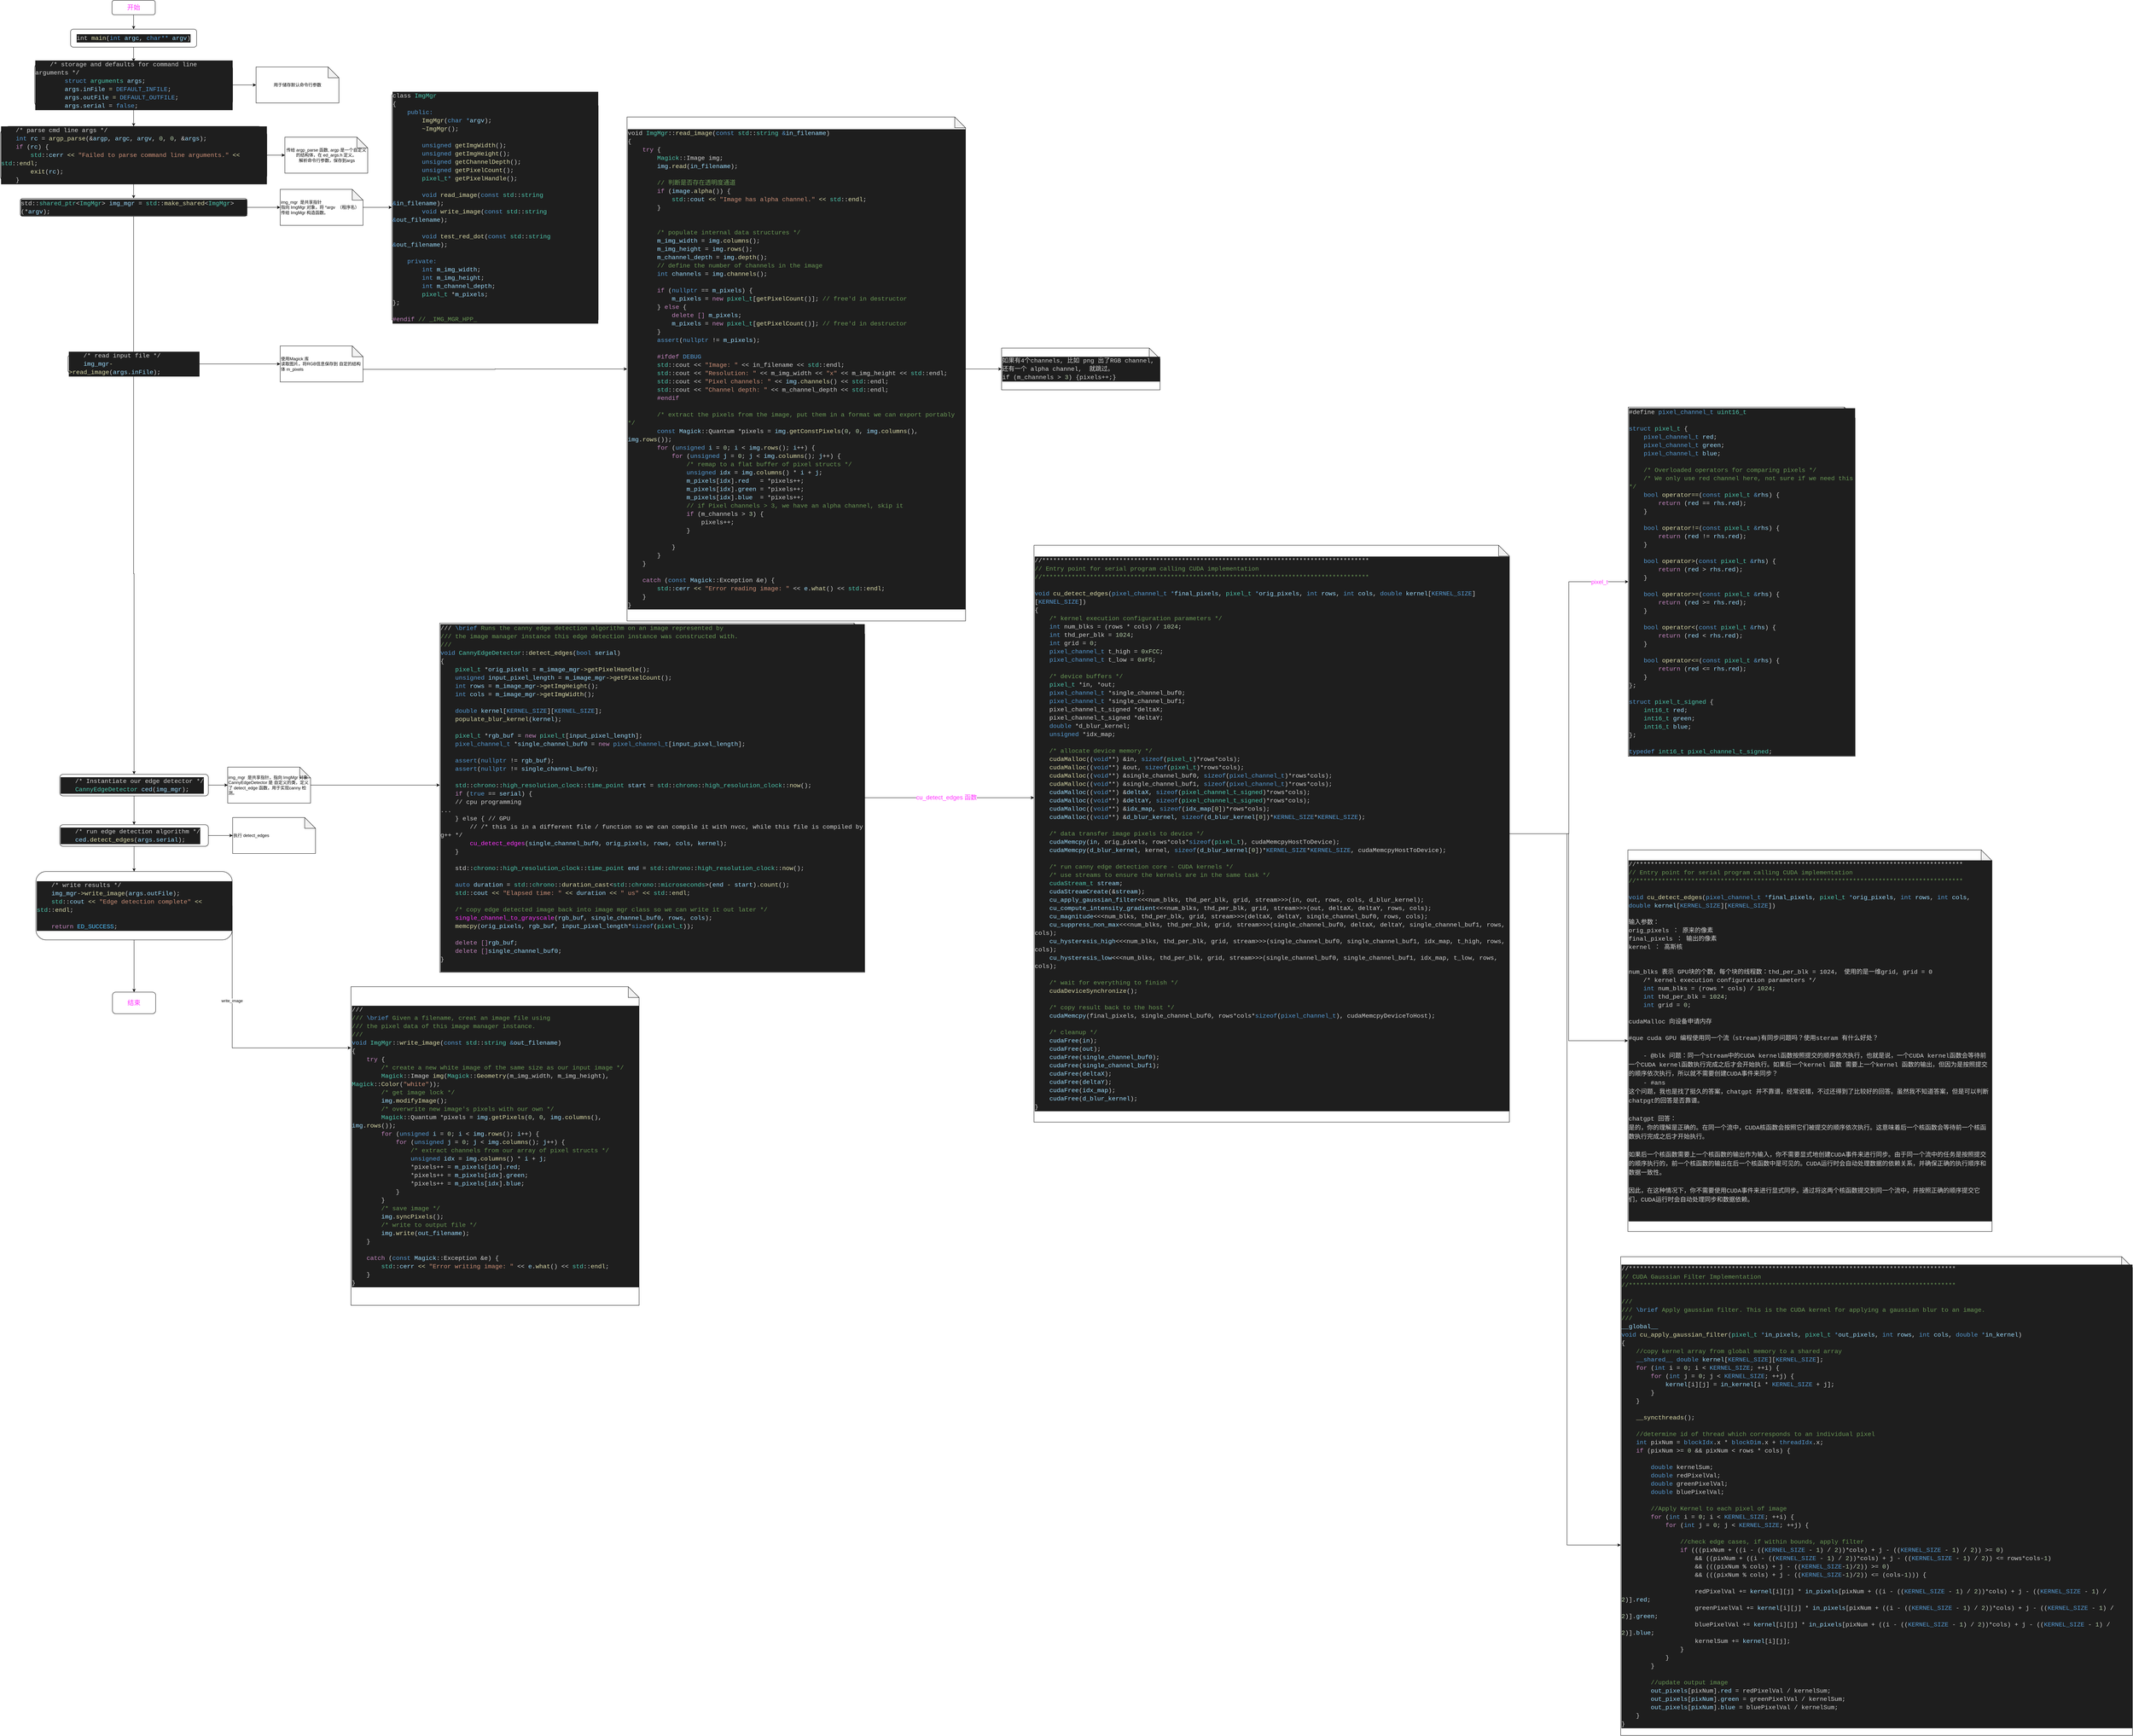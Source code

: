 <mxfile version="21.6.1" type="github">
  <diagram id="C5RBs43oDa-KdzZeNtuy" name="Page-1">
    <mxGraphModel dx="5844" dy="2576" grid="1" gridSize="10" guides="1" tooltips="1" connect="1" arrows="1" fold="1" page="1" pageScale="1" pageWidth="827" pageHeight="1169" math="0" shadow="0">
      <root>
        <mxCell id="WIyWlLk6GJQsqaUBKTNV-0" />
        <mxCell id="WIyWlLk6GJQsqaUBKTNV-1" parent="WIyWlLk6GJQsqaUBKTNV-0" />
        <mxCell id="6OkuFzAiOOsREzF4TEhP-2" value="" style="edgeStyle=orthogonalEdgeStyle;rounded=0;orthogonalLoop=1;jettySize=auto;html=1;labelBackgroundColor=none;fontColor=default;" edge="1" parent="WIyWlLk6GJQsqaUBKTNV-1" source="6OkuFzAiOOsREzF4TEhP-0" target="6OkuFzAiOOsREzF4TEhP-1">
          <mxGeometry relative="1" as="geometry" />
        </mxCell>
        <mxCell id="6OkuFzAiOOsREzF4TEhP-0" value="&lt;font color=&quot;#ff33ff&quot; style=&quot;font-size: 18px;&quot;&gt;开始&lt;/font&gt;" style="rounded=1;whiteSpace=wrap;html=1;fontSize=12;glass=0;strokeWidth=1;shadow=0;labelBackgroundColor=none;" vertex="1" parent="WIyWlLk6GJQsqaUBKTNV-1">
          <mxGeometry x="360" y="50" width="120" height="40" as="geometry" />
        </mxCell>
        <mxCell id="6OkuFzAiOOsREzF4TEhP-4" value="" style="edgeStyle=orthogonalEdgeStyle;rounded=0;orthogonalLoop=1;jettySize=auto;html=1;labelBackgroundColor=none;fontColor=default;" edge="1" parent="WIyWlLk6GJQsqaUBKTNV-1" source="6OkuFzAiOOsREzF4TEhP-1" target="6OkuFzAiOOsREzF4TEhP-3">
          <mxGeometry relative="1" as="geometry" />
        </mxCell>
        <mxCell id="6OkuFzAiOOsREzF4TEhP-1" value="&lt;div style=&quot;color: rgb(212, 212, 212); background-color: rgb(30, 30, 30); font-family: Consolas, &amp;quot;Courier New&amp;quot;, monospace; font-size: 17px; line-height: 23px;&quot;&gt;int &lt;span style=&quot;color: #dcdcaa;&quot;&gt;main&lt;/span&gt;(&lt;span style=&quot;color: #569cd6;&quot;&gt;int&lt;/span&gt; &lt;span style=&quot;color: #9cdcfe;&quot;&gt;argc&lt;/span&gt;, &lt;span style=&quot;color: #569cd6;&quot;&gt;char**&lt;/span&gt; &lt;span style=&quot;color: #9cdcfe;&quot;&gt;argv&lt;/span&gt;)&lt;/div&gt;" style="rounded=1;whiteSpace=wrap;html=1;fontSize=12;glass=0;strokeWidth=1;shadow=0;labelBackgroundColor=none;" vertex="1" parent="WIyWlLk6GJQsqaUBKTNV-1">
          <mxGeometry x="245" y="130" width="350" height="50" as="geometry" />
        </mxCell>
        <mxCell id="6OkuFzAiOOsREzF4TEhP-6" value="" style="edgeStyle=orthogonalEdgeStyle;rounded=0;orthogonalLoop=1;jettySize=auto;html=1;labelBackgroundColor=none;fontColor=default;" edge="1" parent="WIyWlLk6GJQsqaUBKTNV-1" source="6OkuFzAiOOsREzF4TEhP-3" target="6OkuFzAiOOsREzF4TEhP-5">
          <mxGeometry relative="1" as="geometry" />
        </mxCell>
        <mxCell id="6OkuFzAiOOsREzF4TEhP-8" style="edgeStyle=orthogonalEdgeStyle;rounded=0;orthogonalLoop=1;jettySize=auto;html=1;exitX=1;exitY=0.5;exitDx=0;exitDy=0;entryX=0;entryY=0.5;entryDx=0;entryDy=0;entryPerimeter=0;labelBackgroundColor=none;fontColor=default;" edge="1" parent="WIyWlLk6GJQsqaUBKTNV-1" source="6OkuFzAiOOsREzF4TEhP-3" target="6OkuFzAiOOsREzF4TEhP-7">
          <mxGeometry relative="1" as="geometry" />
        </mxCell>
        <mxCell id="6OkuFzAiOOsREzF4TEhP-3" value="&lt;div style=&quot;color: rgb(212, 212, 212); background-color: rgb(30, 30, 30); font-family: Consolas, &amp;quot;Courier New&amp;quot;, monospace; font-size: 17px; line-height: 23px;&quot;&gt;&lt;div style=&quot;line-height: 23px;&quot;&gt;&lt;div&gt;&amp;nbsp; &amp;nbsp; /* storage and defaults for command line arguments */&lt;/div&gt;&lt;div&gt;&amp;nbsp; &amp;nbsp; &lt;span style=&quot;white-space: pre;&quot;&gt;&#x9;&lt;/span&gt;&lt;span style=&quot;color: #569cd6;&quot;&gt;struct&lt;/span&gt; &lt;span style=&quot;color: #4ec9b0;&quot;&gt;arguments&lt;/span&gt; &lt;span style=&quot;color: #9cdcfe;&quot;&gt;args&lt;/span&gt;;&lt;/div&gt;&lt;div&gt;&amp;nbsp; &amp;nbsp; &amp;nbsp; &amp;nbsp; &lt;span style=&quot;color: #9cdcfe;&quot;&gt;args&lt;/span&gt;.&lt;span style=&quot;color: #9cdcfe;&quot;&gt;inFile&lt;/span&gt; &lt;span style=&quot;color: #dcdcaa;&quot;&gt;=&lt;/span&gt; &lt;span style=&quot;color: #569cd6;&quot;&gt;DEFAULT_INFILE&lt;/span&gt;;&lt;/div&gt;&lt;div&gt;&amp;nbsp; &amp;nbsp; &amp;nbsp; &amp;nbsp; &lt;span style=&quot;color: #9cdcfe;&quot;&gt;args&lt;/span&gt;.&lt;span style=&quot;color: #9cdcfe;&quot;&gt;outFile&lt;/span&gt; &lt;span style=&quot;color: #dcdcaa;&quot;&gt;=&lt;/span&gt; &lt;span style=&quot;color: #569cd6;&quot;&gt;DEFAULT_OUTFILE&lt;/span&gt;; &lt;/div&gt;&lt;div&gt;&lt;span style=&quot;color: #9cdcfe;&quot;&gt;&lt;span style=&quot;white-space: pre;&quot;&gt;&#x9;&lt;/span&gt;args&lt;/span&gt;.&lt;span style=&quot;color: #9cdcfe;&quot;&gt;serial&lt;/span&gt; = &lt;span style=&quot;color: #569cd6;&quot;&gt;false&lt;/span&gt;;&lt;/div&gt;&lt;/div&gt;&lt;/div&gt;" style="rounded=1;whiteSpace=wrap;html=1;fontSize=12;glass=0;strokeWidth=1;shadow=0;align=left;labelBackgroundColor=none;" vertex="1" parent="WIyWlLk6GJQsqaUBKTNV-1">
          <mxGeometry x="145" y="220" width="550" height="130" as="geometry" />
        </mxCell>
        <mxCell id="6OkuFzAiOOsREzF4TEhP-10" style="edgeStyle=orthogonalEdgeStyle;rounded=0;orthogonalLoop=1;jettySize=auto;html=1;exitX=1;exitY=0.5;exitDx=0;exitDy=0;labelBackgroundColor=none;fontColor=default;" edge="1" parent="WIyWlLk6GJQsqaUBKTNV-1" source="6OkuFzAiOOsREzF4TEhP-5" target="6OkuFzAiOOsREzF4TEhP-9">
          <mxGeometry relative="1" as="geometry" />
        </mxCell>
        <mxCell id="6OkuFzAiOOsREzF4TEhP-12" value="" style="edgeStyle=orthogonalEdgeStyle;rounded=0;orthogonalLoop=1;jettySize=auto;html=1;labelBackgroundColor=none;fontColor=default;" edge="1" parent="WIyWlLk6GJQsqaUBKTNV-1" source="6OkuFzAiOOsREzF4TEhP-5" target="6OkuFzAiOOsREzF4TEhP-11">
          <mxGeometry relative="1" as="geometry" />
        </mxCell>
        <mxCell id="6OkuFzAiOOsREzF4TEhP-5" value="&lt;div style=&quot;color: rgb(212, 212, 212); background-color: rgb(30, 30, 30); font-family: Consolas, &amp;quot;Courier New&amp;quot;, monospace; font-size: 17px; line-height: 23px;&quot;&gt;&lt;div style=&quot;line-height: 23px;&quot;&gt;&lt;div style=&quot;line-height: 23px;&quot;&gt;&lt;div&gt;&amp;nbsp; &amp;nbsp; /* parse cmd line args */&lt;/div&gt;&lt;div&gt;&amp;nbsp; &amp;nbsp; &lt;span style=&quot;color: #569cd6;&quot;&gt;int&lt;/span&gt; &lt;span style=&quot;color: #9cdcfe;&quot;&gt;rc&lt;/span&gt; = &lt;span style=&quot;color: #dcdcaa;&quot;&gt;argp_parse&lt;/span&gt;(&amp;amp;&lt;span style=&quot;color: #9cdcfe;&quot;&gt;argp&lt;/span&gt;, &lt;span style=&quot;color: #9cdcfe;&quot;&gt;argc&lt;/span&gt;, &lt;span style=&quot;color: #9cdcfe;&quot;&gt;argv&lt;/span&gt;, &lt;span style=&quot;color: #b5cea8;&quot;&gt;0&lt;/span&gt;, &lt;span style=&quot;color: #b5cea8;&quot;&gt;0&lt;/span&gt;, &amp;amp;&lt;span style=&quot;color: #9cdcfe;&quot;&gt;args&lt;/span&gt;);&lt;/div&gt;&lt;div&gt;&amp;nbsp; &amp;nbsp; &lt;span style=&quot;color: #c586c0;&quot;&gt;if&lt;/span&gt; (&lt;span style=&quot;color: #9cdcfe;&quot;&gt;rc&lt;/span&gt;) {&lt;/div&gt;&lt;div&gt;&amp;nbsp; &amp;nbsp; &amp;nbsp; &amp;nbsp; &lt;span style=&quot;color: #4ec9b0;&quot;&gt;std&lt;/span&gt;::&lt;span style=&quot;color: #9cdcfe;&quot;&gt;cerr&lt;/span&gt; &lt;span style=&quot;color: #dcdcaa;&quot;&gt;&amp;lt;&amp;lt;&lt;/span&gt; &lt;span style=&quot;color: #ce9178;&quot;&gt;&quot;Failed to parse command line arguments.&quot;&lt;/span&gt; &lt;span style=&quot;color: #dcdcaa;&quot;&gt;&amp;lt;&amp;lt;&lt;/span&gt; &lt;span style=&quot;color: #4ec9b0;&quot;&gt;std&lt;/span&gt;::&lt;span style=&quot;color: #dcdcaa;&quot;&gt;endl&lt;/span&gt;;&lt;/div&gt;&lt;div&gt;&amp;nbsp; &amp;nbsp; &amp;nbsp; &amp;nbsp; &lt;span style=&quot;color: #dcdcaa;&quot;&gt;exit&lt;/span&gt;(&lt;span style=&quot;color: #9cdcfe;&quot;&gt;rc&lt;/span&gt;);&lt;/div&gt;&lt;div&gt;&amp;nbsp; &amp;nbsp; }&lt;/div&gt;&lt;/div&gt;&lt;/div&gt;&lt;/div&gt;" style="rounded=1;whiteSpace=wrap;html=1;fontSize=12;glass=0;strokeWidth=1;shadow=0;align=left;labelBackgroundColor=none;" vertex="1" parent="WIyWlLk6GJQsqaUBKTNV-1">
          <mxGeometry x="50" y="400" width="740" height="160" as="geometry" />
        </mxCell>
        <mxCell id="6OkuFzAiOOsREzF4TEhP-7" value="用于储存默认命令行参数&lt;br&gt;" style="shape=note;whiteSpace=wrap;html=1;backgroundOutline=1;darkOpacity=0.05;labelBackgroundColor=none;" vertex="1" parent="WIyWlLk6GJQsqaUBKTNV-1">
          <mxGeometry x="760" y="235" width="230" height="100" as="geometry" />
        </mxCell>
        <mxCell id="6OkuFzAiOOsREzF4TEhP-9" value="传给 argp_parse 函数, argp 是一个自定义的结构体，在 ed_args.h 定义。&lt;br&gt;&amp;nbsp;解析命令行参数，保存到args" style="shape=note;whiteSpace=wrap;html=1;backgroundOutline=1;darkOpacity=0.05;labelBackgroundColor=none;" vertex="1" parent="WIyWlLk6GJQsqaUBKTNV-1">
          <mxGeometry x="840" y="430" width="230" height="100" as="geometry" />
        </mxCell>
        <mxCell id="6OkuFzAiOOsREzF4TEhP-14" style="edgeStyle=orthogonalEdgeStyle;rounded=0;orthogonalLoop=1;jettySize=auto;html=1;exitX=1;exitY=0.5;exitDx=0;exitDy=0;entryX=0;entryY=0.5;entryDx=0;entryDy=0;entryPerimeter=0;labelBackgroundColor=none;fontColor=default;" edge="1" parent="WIyWlLk6GJQsqaUBKTNV-1" source="6OkuFzAiOOsREzF4TEhP-11" target="6OkuFzAiOOsREzF4TEhP-13">
          <mxGeometry relative="1" as="geometry" />
        </mxCell>
        <mxCell id="6OkuFzAiOOsREzF4TEhP-16" value="" style="edgeStyle=orthogonalEdgeStyle;rounded=0;orthogonalLoop=1;jettySize=auto;html=1;labelBackgroundColor=none;fontColor=default;" edge="1" parent="WIyWlLk6GJQsqaUBKTNV-1" source="6OkuFzAiOOsREzF4TEhP-11" target="6OkuFzAiOOsREzF4TEhP-15">
          <mxGeometry relative="1" as="geometry" />
        </mxCell>
        <mxCell id="6OkuFzAiOOsREzF4TEhP-11" value="&lt;div style=&quot;color: rgb(212, 212, 212); background-color: rgb(30, 30, 30); font-family: Consolas, &amp;quot;Courier New&amp;quot;, monospace; font-size: 17px; line-height: 23px;&quot;&gt;&lt;div style=&quot;line-height: 23px;&quot;&gt;&lt;div style=&quot;line-height: 23px;&quot;&gt;&lt;div style=&quot;line-height: 23px;&quot;&gt;std::&lt;span style=&quot;color: #4ec9b0;&quot;&gt;shared_ptr&lt;/span&gt;&amp;lt;&lt;span style=&quot;color: #4ec9b0;&quot;&gt;ImgMgr&lt;/span&gt;&amp;gt; &lt;span style=&quot;color: #9cdcfe;&quot;&gt;img_mgr&lt;/span&gt; = &lt;span style=&quot;color: #4ec9b0;&quot;&gt;std&lt;/span&gt;::&lt;span style=&quot;color: #dcdcaa;&quot;&gt;make_shared&lt;/span&gt;&amp;lt;&lt;span style=&quot;color: #4ec9b0;&quot;&gt;ImgMgr&lt;/span&gt;&amp;gt;(*&lt;span style=&quot;color: #9cdcfe;&quot;&gt;argv&lt;/span&gt;);&lt;/div&gt;&lt;/div&gt;&lt;/div&gt;&lt;/div&gt;" style="rounded=1;whiteSpace=wrap;html=1;fontSize=12;glass=0;strokeWidth=1;shadow=0;align=left;labelBackgroundColor=none;" vertex="1" parent="WIyWlLk6GJQsqaUBKTNV-1">
          <mxGeometry x="105" y="600" width="630" height="50" as="geometry" />
        </mxCell>
        <mxCell id="6OkuFzAiOOsREzF4TEhP-20" value="" style="edgeStyle=orthogonalEdgeStyle;rounded=0;orthogonalLoop=1;jettySize=auto;html=1;labelBackgroundColor=none;fontColor=default;" edge="1" parent="WIyWlLk6GJQsqaUBKTNV-1" source="6OkuFzAiOOsREzF4TEhP-13" target="6OkuFzAiOOsREzF4TEhP-19">
          <mxGeometry relative="1" as="geometry" />
        </mxCell>
        <mxCell id="6OkuFzAiOOsREzF4TEhP-13" value="img_mgr&amp;nbsp; 是共享指针&lt;br&gt;指向 ImgMgr 对象，将 *argv&amp;nbsp; （程序名）传给 ImgMgr 构造函数。" style="shape=note;whiteSpace=wrap;html=1;backgroundOutline=1;darkOpacity=0.05;align=left;labelBackgroundColor=none;" vertex="1" parent="WIyWlLk6GJQsqaUBKTNV-1">
          <mxGeometry x="827" y="575" width="230" height="100" as="geometry" />
        </mxCell>
        <mxCell id="6OkuFzAiOOsREzF4TEhP-18" style="edgeStyle=orthogonalEdgeStyle;rounded=0;orthogonalLoop=1;jettySize=auto;html=1;exitX=1;exitY=0.5;exitDx=0;exitDy=0;labelBackgroundColor=none;fontColor=default;" edge="1" parent="WIyWlLk6GJQsqaUBKTNV-1" source="6OkuFzAiOOsREzF4TEhP-15" target="6OkuFzAiOOsREzF4TEhP-17">
          <mxGeometry relative="1" as="geometry" />
        </mxCell>
        <mxCell id="6OkuFzAiOOsREzF4TEhP-26" value="" style="edgeStyle=orthogonalEdgeStyle;rounded=0;orthogonalLoop=1;jettySize=auto;html=1;" edge="1" parent="WIyWlLk6GJQsqaUBKTNV-1" source="6OkuFzAiOOsREzF4TEhP-15" target="6OkuFzAiOOsREzF4TEhP-25">
          <mxGeometry relative="1" as="geometry" />
        </mxCell>
        <mxCell id="6OkuFzAiOOsREzF4TEhP-15" value="&lt;div style=&quot;color: rgb(212, 212, 212); background-color: rgb(30, 30, 30); font-family: Consolas, &amp;quot;Courier New&amp;quot;, monospace; font-size: 17px; line-height: 23px;&quot;&gt;&lt;div style=&quot;line-height: 23px;&quot;&gt;&lt;div style=&quot;line-height: 23px;&quot;&gt;&lt;div style=&quot;line-height: 23px;&quot;&gt;&lt;div style=&quot;line-height: 23px;&quot;&gt;&lt;div&gt;&amp;nbsp; &amp;nbsp; /* read input file */&lt;/div&gt;&lt;div&gt;&amp;nbsp; &amp;nbsp; &lt;span style=&quot;color: #9cdcfe;&quot;&gt;img_mgr&lt;/span&gt;&lt;span style=&quot;color: #dcdcaa;&quot;&gt;-&amp;gt;&lt;/span&gt;&lt;span style=&quot;color: #dcdcaa;&quot;&gt;read_image&lt;/span&gt;(&lt;span style=&quot;color: #9cdcfe;&quot;&gt;args&lt;/span&gt;.&lt;span style=&quot;color: #9cdcfe;&quot;&gt;inFile&lt;/span&gt;);&lt;/div&gt;&lt;/div&gt;&lt;/div&gt;&lt;/div&gt;&lt;/div&gt;&lt;/div&gt;" style="rounded=1;whiteSpace=wrap;html=1;fontSize=12;glass=0;strokeWidth=1;shadow=0;align=left;labelBackgroundColor=none;" vertex="1" parent="WIyWlLk6GJQsqaUBKTNV-1">
          <mxGeometry x="237.5" y="1035" width="365" height="50" as="geometry" />
        </mxCell>
        <mxCell id="6OkuFzAiOOsREzF4TEhP-22" style="edgeStyle=orthogonalEdgeStyle;rounded=0;orthogonalLoop=1;jettySize=auto;html=1;exitX=0;exitY=0;exitDx=230;exitDy=65;exitPerimeter=0;" edge="1" parent="WIyWlLk6GJQsqaUBKTNV-1" source="6OkuFzAiOOsREzF4TEhP-17" target="6OkuFzAiOOsREzF4TEhP-21">
          <mxGeometry relative="1" as="geometry" />
        </mxCell>
        <mxCell id="6OkuFzAiOOsREzF4TEhP-17" value="使用Magick 库&lt;br&gt;读取图片，将RGB信息保存到 自定的结构体 m_pixels" style="shape=note;whiteSpace=wrap;html=1;backgroundOutline=1;darkOpacity=0.05;labelBackgroundColor=none;align=left;" vertex="1" parent="WIyWlLk6GJQsqaUBKTNV-1">
          <mxGeometry x="827" y="1010" width="230" height="100" as="geometry" />
        </mxCell>
        <mxCell id="6OkuFzAiOOsREzF4TEhP-19" value="&lt;div style=&quot;color: rgb(212, 212, 212); background-color: rgb(30, 30, 30); font-family: Consolas, &amp;quot;Courier New&amp;quot;, monospace; font-size: 17px; line-height: 23px;&quot;&gt;&lt;div&gt;class &lt;span style=&quot;color: #4ec9b0;&quot;&gt;ImgMgr&lt;/span&gt;&lt;/div&gt;&lt;div&gt;{&lt;/div&gt;&lt;div&gt;&amp;nbsp; &amp;nbsp; &lt;span style=&quot;color: #569cd6;&quot;&gt;public:&lt;/span&gt;&lt;/div&gt;&lt;div&gt;&amp;nbsp; &amp;nbsp; &amp;nbsp; &amp;nbsp; &lt;span style=&quot;color: #dcdcaa;&quot;&gt;ImgMgr&lt;/span&gt;(&lt;span style=&quot;color: #569cd6;&quot;&gt;char&lt;/span&gt; &lt;span style=&quot;color: #569cd6;&quot;&gt;*&lt;/span&gt;&lt;span style=&quot;color: #9cdcfe;&quot;&gt;argv&lt;/span&gt;);&lt;/div&gt;&lt;div&gt;&amp;nbsp; &amp;nbsp; &amp;nbsp; &amp;nbsp; &lt;span style=&quot;color: #dcdcaa;&quot;&gt;~ImgMgr&lt;/span&gt;();&lt;/div&gt;&lt;br&gt;&lt;div&gt;&amp;nbsp; &amp;nbsp; &amp;nbsp; &amp;nbsp; &lt;span style=&quot;color: #569cd6;&quot;&gt;unsigned&lt;/span&gt; &lt;span style=&quot;color: #dcdcaa;&quot;&gt;getImgWidth&lt;/span&gt;();&lt;/div&gt;&lt;div&gt;&amp;nbsp; &amp;nbsp; &amp;nbsp; &amp;nbsp; &lt;span style=&quot;color: #569cd6;&quot;&gt;unsigned&lt;/span&gt; &lt;span style=&quot;color: #dcdcaa;&quot;&gt;getImgHeight&lt;/span&gt;();&lt;/div&gt;&lt;div&gt;&amp;nbsp; &amp;nbsp; &amp;nbsp; &amp;nbsp; &lt;span style=&quot;color: #569cd6;&quot;&gt;unsigned&lt;/span&gt; &lt;span style=&quot;color: #dcdcaa;&quot;&gt;getChannelDepth&lt;/span&gt;();&lt;/div&gt;&lt;div&gt;&amp;nbsp; &amp;nbsp; &amp;nbsp; &amp;nbsp; &lt;span style=&quot;color: #569cd6;&quot;&gt;unsigned&lt;/span&gt; &lt;span style=&quot;color: #dcdcaa;&quot;&gt;getPixelCount&lt;/span&gt;();&lt;/div&gt;&lt;div&gt;&amp;nbsp; &amp;nbsp; &amp;nbsp; &amp;nbsp; &lt;span style=&quot;color: #4ec9b0;&quot;&gt;pixel_t&lt;/span&gt;&lt;span style=&quot;color: #569cd6;&quot;&gt;*&lt;/span&gt; &lt;span style=&quot;color: #dcdcaa;&quot;&gt;getPixelHandle&lt;/span&gt;();&lt;/div&gt;&lt;br&gt;&lt;div&gt;&amp;nbsp; &amp;nbsp; &amp;nbsp; &amp;nbsp; &lt;span style=&quot;color: #569cd6;&quot;&gt;void&lt;/span&gt; &lt;span style=&quot;color: #dcdcaa;&quot;&gt;read_image&lt;/span&gt;(&lt;span style=&quot;color: #569cd6;&quot;&gt;const&lt;/span&gt; &lt;span style=&quot;color: #4ec9b0;&quot;&gt;std&lt;/span&gt;::&lt;span style=&quot;color: #4ec9b0;&quot;&gt;string&lt;/span&gt; &lt;span style=&quot;color: #569cd6;&quot;&gt;&amp;amp;&lt;/span&gt;&lt;span style=&quot;color: #9cdcfe;&quot;&gt;in_filename&lt;/span&gt;);&lt;/div&gt;&lt;div&gt;&amp;nbsp; &amp;nbsp; &amp;nbsp; &amp;nbsp; &lt;span style=&quot;color: #569cd6;&quot;&gt;void&lt;/span&gt; &lt;span style=&quot;color: #dcdcaa;&quot;&gt;write_image&lt;/span&gt;(&lt;span style=&quot;color: #569cd6;&quot;&gt;const&lt;/span&gt; &lt;span style=&quot;color: #4ec9b0;&quot;&gt;std&lt;/span&gt;::&lt;span style=&quot;color: #4ec9b0;&quot;&gt;string&lt;/span&gt; &lt;span style=&quot;color: #569cd6;&quot;&gt;&amp;amp;&lt;/span&gt;&lt;span style=&quot;color: #9cdcfe;&quot;&gt;out_filename&lt;/span&gt;);&lt;/div&gt;&lt;br&gt;&lt;div&gt;&amp;nbsp; &amp;nbsp; &amp;nbsp; &amp;nbsp; &lt;span style=&quot;color: #569cd6;&quot;&gt;void&lt;/span&gt; &lt;span style=&quot;color: #dcdcaa;&quot;&gt;test_red_dot&lt;/span&gt;(&lt;span style=&quot;color: #569cd6;&quot;&gt;const&lt;/span&gt; &lt;span style=&quot;color: #4ec9b0;&quot;&gt;std&lt;/span&gt;::&lt;span style=&quot;color: #4ec9b0;&quot;&gt;string&lt;/span&gt; &lt;span style=&quot;color: #569cd6;&quot;&gt;&amp;amp;&lt;/span&gt;&lt;span style=&quot;color: #9cdcfe;&quot;&gt;out_filename&lt;/span&gt;);&lt;/div&gt;&lt;br&gt;&lt;div&gt;&amp;nbsp; &amp;nbsp; &lt;span style=&quot;color: #569cd6;&quot;&gt;private:&lt;/span&gt;&lt;/div&gt;&lt;div&gt;&amp;nbsp; &amp;nbsp; &amp;nbsp; &amp;nbsp; &lt;span style=&quot;color: #569cd6;&quot;&gt;int&lt;/span&gt; &lt;span style=&quot;color: #9cdcfe;&quot;&gt;m_img_width&lt;/span&gt;;&lt;/div&gt;&lt;div&gt;&amp;nbsp; &amp;nbsp; &amp;nbsp; &amp;nbsp; &lt;span style=&quot;color: #569cd6;&quot;&gt;int&lt;/span&gt; &lt;span style=&quot;color: #9cdcfe;&quot;&gt;m_img_height&lt;/span&gt;;&lt;/div&gt;&lt;div&gt;&amp;nbsp; &amp;nbsp; &amp;nbsp; &amp;nbsp; &lt;span style=&quot;color: #569cd6;&quot;&gt;int&lt;/span&gt; &lt;span style=&quot;color: #9cdcfe;&quot;&gt;m_channel_depth&lt;/span&gt;;&lt;/div&gt;&lt;div&gt;&amp;nbsp; &amp;nbsp; &amp;nbsp; &amp;nbsp; &lt;span style=&quot;color: #4ec9b0;&quot;&gt;pixel_t&lt;/span&gt; *&lt;span style=&quot;color: #9cdcfe;&quot;&gt;m_pixels&lt;/span&gt;;&lt;/div&gt;&lt;div&gt;};&lt;/div&gt;&lt;br&gt;&lt;div&gt;&lt;span style=&quot;color: #c586c0;&quot;&gt;#endif&lt;/span&gt;&lt;span style=&quot;color: #6a9955;&quot;&gt; // _IMG_MGR_HPP_&lt;/span&gt;&lt;/div&gt;&lt;/div&gt;" style="shape=note;whiteSpace=wrap;html=1;backgroundOutline=1;darkOpacity=0.05;align=left;labelBackgroundColor=none;" vertex="1" parent="WIyWlLk6GJQsqaUBKTNV-1">
          <mxGeometry x="1137" y="312.5" width="573" height="625" as="geometry" />
        </mxCell>
        <mxCell id="6OkuFzAiOOsREzF4TEhP-24" value="" style="edgeStyle=orthogonalEdgeStyle;rounded=0;orthogonalLoop=1;jettySize=auto;html=1;" edge="1" parent="WIyWlLk6GJQsqaUBKTNV-1" source="6OkuFzAiOOsREzF4TEhP-21" target="6OkuFzAiOOsREzF4TEhP-23">
          <mxGeometry relative="1" as="geometry" />
        </mxCell>
        <mxCell id="6OkuFzAiOOsREzF4TEhP-21" value="&lt;div style=&quot;color: rgb(212, 212, 212); background-color: rgb(30, 30, 30); font-family: Consolas, &amp;quot;Courier New&amp;quot;, monospace; font-size: 17px; line-height: 23px;&quot;&gt;&lt;div style=&quot;line-height: 23px;&quot;&gt;&lt;div&gt;void &lt;span style=&quot;color: #4ec9b0;&quot;&gt;ImgMgr&lt;/span&gt;::&lt;span style=&quot;color: #dcdcaa;&quot;&gt;read_image&lt;/span&gt;(&lt;span style=&quot;color: #569cd6;&quot;&gt;const&lt;/span&gt; &lt;span style=&quot;color: #4ec9b0;&quot;&gt;std&lt;/span&gt;::&lt;span style=&quot;color: #4ec9b0;&quot;&gt;string&lt;/span&gt; &lt;span style=&quot;color: #569cd6;&quot;&gt;&amp;amp;&lt;/span&gt;&lt;span style=&quot;color: #9cdcfe;&quot;&gt;in_filename&lt;/span&gt;)&lt;/div&gt;&lt;div&gt;{&lt;/div&gt;&lt;div&gt;&amp;nbsp; &amp;nbsp; &lt;span style=&quot;color: #c586c0;&quot;&gt;try&lt;/span&gt; {&lt;/div&gt;&lt;div&gt;&amp;nbsp; &amp;nbsp; &amp;nbsp; &amp;nbsp; &lt;span style=&quot;color: #4ec9b0;&quot;&gt;Magick&lt;/span&gt;::Image img;&lt;/div&gt;&lt;div&gt;&amp;nbsp; &amp;nbsp; &amp;nbsp; &amp;nbsp; &lt;span style=&quot;color: #9cdcfe;&quot;&gt;img&lt;/span&gt;.&lt;span style=&quot;color: #dcdcaa;&quot;&gt;read&lt;/span&gt;(&lt;span style=&quot;color: #9cdcfe;&quot;&gt;in_filename&lt;/span&gt;);&lt;/div&gt;&lt;br&gt;&lt;div&gt;&lt;span style=&quot;color: #6a9955;&quot;&gt;&amp;nbsp; &amp;nbsp; &amp;nbsp; &amp;nbsp; // 判断是否存在透明度通道&lt;/span&gt;&lt;/div&gt;&lt;div&gt;&amp;nbsp; &amp;nbsp; &amp;nbsp; &amp;nbsp; &lt;span style=&quot;color: #c586c0;&quot;&gt;if&lt;/span&gt; (&lt;span style=&quot;color: #9cdcfe;&quot;&gt;image&lt;/span&gt;.&lt;span style=&quot;color: #dcdcaa;&quot;&gt;alpha&lt;/span&gt;()) {&lt;/div&gt;&lt;div&gt;&amp;nbsp; &amp;nbsp; &amp;nbsp; &amp;nbsp; &amp;nbsp; &amp;nbsp; &lt;span style=&quot;color: #4ec9b0;&quot;&gt;std&lt;/span&gt;::&lt;span style=&quot;color: #9cdcfe;&quot;&gt;cout&lt;/span&gt; &lt;span style=&quot;color: #dcdcaa;&quot;&gt;&amp;lt;&amp;lt;&lt;/span&gt; &lt;span style=&quot;color: #ce9178;&quot;&gt;&quot;Image has alpha channel.&quot;&lt;/span&gt; &lt;span style=&quot;color: #dcdcaa;&quot;&gt;&amp;lt;&amp;lt;&lt;/span&gt; &lt;span style=&quot;color: #4ec9b0;&quot;&gt;std&lt;/span&gt;::&lt;span style=&quot;color: #dcdcaa;&quot;&gt;endl&lt;/span&gt;;&lt;/div&gt;&lt;div&gt;&amp;nbsp; &amp;nbsp; &amp;nbsp; &amp;nbsp; }&lt;/div&gt;&lt;br&gt;&lt;br&gt;&lt;div&gt;&lt;span style=&quot;color: #6a9955;&quot;&gt;&amp;nbsp; &amp;nbsp; &amp;nbsp; &amp;nbsp; /* populate internal data structures */&lt;/span&gt;&lt;/div&gt;&lt;div&gt;&amp;nbsp; &amp;nbsp; &amp;nbsp; &amp;nbsp; &lt;span style=&quot;color: #9cdcfe;&quot;&gt;m_img_width&lt;/span&gt; = &lt;span style=&quot;color: #9cdcfe;&quot;&gt;img&lt;/span&gt;.&lt;span style=&quot;color: #dcdcaa;&quot;&gt;columns&lt;/span&gt;();&lt;/div&gt;&lt;div&gt;&amp;nbsp; &amp;nbsp; &amp;nbsp; &amp;nbsp; &lt;span style=&quot;color: #9cdcfe;&quot;&gt;m_img_height&lt;/span&gt; = &lt;span style=&quot;color: #9cdcfe;&quot;&gt;img&lt;/span&gt;.&lt;span style=&quot;color: #dcdcaa;&quot;&gt;rows&lt;/span&gt;();&lt;/div&gt;&lt;div&gt;&amp;nbsp; &amp;nbsp; &amp;nbsp; &amp;nbsp; &lt;span style=&quot;color: #9cdcfe;&quot;&gt;m_channel_depth&lt;/span&gt; = &lt;span style=&quot;color: #9cdcfe;&quot;&gt;img&lt;/span&gt;.&lt;span style=&quot;color: #dcdcaa;&quot;&gt;depth&lt;/span&gt;();&lt;/div&gt;&lt;div&gt;&lt;span style=&quot;color: #6a9955;&quot;&gt;&amp;nbsp; &amp;nbsp; &amp;nbsp; &amp;nbsp; // define the number of channels in the image&lt;/span&gt;&lt;/div&gt;&lt;div&gt;&amp;nbsp; &amp;nbsp; &amp;nbsp; &amp;nbsp; &lt;span style=&quot;color: #569cd6;&quot;&gt;int&lt;/span&gt; &lt;span style=&quot;color: #9cdcfe;&quot;&gt;channels&lt;/span&gt; = &lt;span style=&quot;color: #9cdcfe;&quot;&gt;img&lt;/span&gt;.&lt;span style=&quot;color: #dcdcaa;&quot;&gt;channels&lt;/span&gt;();&lt;/div&gt;&lt;div&gt;&amp;nbsp; &amp;nbsp; &amp;nbsp; &amp;nbsp; &lt;/div&gt;&lt;div&gt;&amp;nbsp; &amp;nbsp; &amp;nbsp; &amp;nbsp; &lt;span style=&quot;color: #c586c0;&quot;&gt;if&lt;/span&gt; (&lt;span style=&quot;color: #569cd6;&quot;&gt;nullptr&lt;/span&gt; == &lt;span style=&quot;color: #9cdcfe;&quot;&gt;m_pixels&lt;/span&gt;) {&lt;/div&gt;&lt;div&gt;&amp;nbsp; &amp;nbsp; &amp;nbsp; &amp;nbsp; &amp;nbsp; &amp;nbsp; &lt;span style=&quot;color: #9cdcfe;&quot;&gt;m_pixels&lt;/span&gt; = &lt;span style=&quot;color: #c586c0;&quot;&gt;new&lt;/span&gt; &lt;span style=&quot;color: #4ec9b0;&quot;&gt;pixel_t&lt;/span&gt;[&lt;span style=&quot;color: #dcdcaa;&quot;&gt;getPixelCount&lt;/span&gt;()];&lt;span style=&quot;color: #6a9955;&quot;&gt; // free&#39;d in destructor&lt;/span&gt;&lt;/div&gt;&lt;div&gt;&amp;nbsp; &amp;nbsp; &amp;nbsp; &amp;nbsp; } &lt;span style=&quot;color: #c586c0;&quot;&gt;else&lt;/span&gt; {&lt;/div&gt;&lt;div&gt;&amp;nbsp; &amp;nbsp; &amp;nbsp; &amp;nbsp; &amp;nbsp; &amp;nbsp; &lt;span style=&quot;color: #c586c0;&quot;&gt;delete&lt;/span&gt;&lt;span style=&quot;color: #c586c0;&quot;&gt; &lt;/span&gt;&lt;span style=&quot;color: #c586c0;&quot;&gt;[]&lt;/span&gt; &lt;span style=&quot;color: #9cdcfe;&quot;&gt;m_pixels&lt;/span&gt;;&lt;/div&gt;&lt;div&gt;&amp;nbsp; &amp;nbsp; &amp;nbsp; &amp;nbsp; &amp;nbsp; &amp;nbsp; &lt;span style=&quot;color: #9cdcfe;&quot;&gt;m_pixels&lt;/span&gt; = &lt;span style=&quot;color: #c586c0;&quot;&gt;new&lt;/span&gt; &lt;span style=&quot;color: #4ec9b0;&quot;&gt;pixel_t&lt;/span&gt;[&lt;span style=&quot;color: #dcdcaa;&quot;&gt;getPixelCount&lt;/span&gt;()];&lt;span style=&quot;color: #6a9955;&quot;&gt; // free&#39;d in destructor&lt;/span&gt;&lt;/div&gt;&lt;div&gt;&amp;nbsp; &amp;nbsp; &amp;nbsp; &amp;nbsp; }&lt;/div&gt;&lt;div&gt;&amp;nbsp; &amp;nbsp; &amp;nbsp; &amp;nbsp; &lt;span style=&quot;color: #569cd6;&quot;&gt;assert&lt;/span&gt;(&lt;span style=&quot;color: #569cd6;&quot;&gt;nullptr&lt;/span&gt; != &lt;span style=&quot;color: #9cdcfe;&quot;&gt;m_pixels&lt;/span&gt;);&lt;/div&gt;&lt;br&gt;&lt;div&gt;&amp;nbsp; &amp;nbsp; &amp;nbsp; &amp;nbsp; &lt;span style=&quot;color: #c586c0;&quot;&gt;#ifdef&lt;/span&gt;&lt;span style=&quot;color: #569cd6;&quot;&gt; DEBUG&lt;/span&gt;&lt;/div&gt;&lt;div&gt;&amp;nbsp; &amp;nbsp; &amp;nbsp; &amp;nbsp; &lt;span style=&quot;color: #4ec9b0;&quot;&gt;std&lt;/span&gt;::cout &amp;lt;&amp;lt; &lt;span style=&quot;color: #ce9178;&quot;&gt;&quot;Image: &quot;&lt;/span&gt; &amp;lt;&amp;lt; in_filename &amp;lt;&amp;lt; &lt;span style=&quot;color: #4ec9b0;&quot;&gt;std&lt;/span&gt;::endl;&lt;/div&gt;&lt;div&gt;&amp;nbsp; &amp;nbsp; &amp;nbsp; &amp;nbsp; &lt;span style=&quot;color: #4ec9b0;&quot;&gt;std&lt;/span&gt;::cout &amp;lt;&amp;lt; &lt;span style=&quot;color: #ce9178;&quot;&gt;&quot;Resolution: &quot;&lt;/span&gt; &amp;lt;&amp;lt; m_img_width &amp;lt;&amp;lt; &lt;span style=&quot;color: #ce9178;&quot;&gt;&quot;x&quot;&lt;/span&gt; &amp;lt;&amp;lt; m_img_height &amp;lt;&amp;lt; &lt;span style=&quot;color: #4ec9b0;&quot;&gt;std&lt;/span&gt;::endl;&lt;/div&gt;&lt;div&gt;&amp;nbsp; &amp;nbsp; &amp;nbsp; &amp;nbsp; &lt;span style=&quot;color: #4ec9b0;&quot;&gt;std&lt;/span&gt;::cout &amp;lt;&amp;lt; &lt;span style=&quot;color: #ce9178;&quot;&gt;&quot;Pixel channels: &quot;&lt;/span&gt; &amp;lt;&amp;lt; &lt;span style=&quot;color: #9cdcfe;&quot;&gt;img&lt;/span&gt;.&lt;span style=&quot;color: #dcdcaa;&quot;&gt;channels&lt;/span&gt;() &amp;lt;&amp;lt; &lt;span style=&quot;color: #4ec9b0;&quot;&gt;std&lt;/span&gt;::endl;&lt;/div&gt;&lt;div&gt;&amp;nbsp; &amp;nbsp; &amp;nbsp; &amp;nbsp; &lt;span style=&quot;color: #4ec9b0;&quot;&gt;std&lt;/span&gt;::cout &amp;lt;&amp;lt; &lt;span style=&quot;color: #ce9178;&quot;&gt;&quot;Channel depth: &quot;&lt;/span&gt; &amp;lt;&amp;lt; m_channel_depth &amp;lt;&amp;lt; &lt;span style=&quot;color: #4ec9b0;&quot;&gt;std&lt;/span&gt;::endl;&lt;/div&gt;&lt;div&gt;&lt;span style=&quot;color: #c586c0;&quot;&gt;&amp;nbsp; &amp;nbsp; &amp;nbsp; &amp;nbsp; #endif&lt;/span&gt;&lt;/div&gt;&lt;br&gt;&lt;div&gt;&lt;span style=&quot;color: #6a9955;&quot;&gt;&amp;nbsp; &amp;nbsp; &amp;nbsp; &amp;nbsp; /* extract the pixels from the image, put them in a format we can export portably */&lt;/span&gt;&lt;/div&gt;&lt;div&gt;&amp;nbsp; &amp;nbsp; &amp;nbsp; &amp;nbsp; &lt;span style=&quot;color: #569cd6;&quot;&gt;const&lt;/span&gt; &lt;span style=&quot;color: #9cdcfe;&quot;&gt;Magick&lt;/span&gt;::Quantum *pixels = &lt;span style=&quot;color: #9cdcfe;&quot;&gt;img&lt;/span&gt;.&lt;span style=&quot;color: #dcdcaa;&quot;&gt;getConstPixels&lt;/span&gt;(&lt;span style=&quot;color: #b5cea8;&quot;&gt;0&lt;/span&gt;, &lt;span style=&quot;color: #b5cea8;&quot;&gt;0&lt;/span&gt;, &lt;span style=&quot;color: #9cdcfe;&quot;&gt;img&lt;/span&gt;.&lt;span style=&quot;color: #dcdcaa;&quot;&gt;columns&lt;/span&gt;(), &lt;span style=&quot;color: #9cdcfe;&quot;&gt;img&lt;/span&gt;.&lt;span style=&quot;color: #dcdcaa;&quot;&gt;rows&lt;/span&gt;());&lt;/div&gt;&lt;div&gt;&amp;nbsp; &amp;nbsp; &amp;nbsp; &amp;nbsp; &lt;span style=&quot;color: #c586c0;&quot;&gt;for&lt;/span&gt; (&lt;span style=&quot;color: #569cd6;&quot;&gt;unsigned&lt;/span&gt; &lt;span style=&quot;color: #9cdcfe;&quot;&gt;i&lt;/span&gt; = &lt;span style=&quot;color: #b5cea8;&quot;&gt;0&lt;/span&gt;; &lt;span style=&quot;color: #9cdcfe;&quot;&gt;i&lt;/span&gt; &amp;lt; &lt;span style=&quot;color: #9cdcfe;&quot;&gt;img&lt;/span&gt;.&lt;span style=&quot;color: #dcdcaa;&quot;&gt;rows&lt;/span&gt;(); &lt;span style=&quot;color: #9cdcfe;&quot;&gt;i&lt;/span&gt;++) {&lt;/div&gt;&lt;div&gt;&amp;nbsp; &amp;nbsp; &amp;nbsp; &amp;nbsp; &amp;nbsp; &amp;nbsp; &lt;span style=&quot;color: #c586c0;&quot;&gt;for&lt;/span&gt; (&lt;span style=&quot;color: #569cd6;&quot;&gt;unsigned&lt;/span&gt; &lt;span style=&quot;color: #9cdcfe;&quot;&gt;j&lt;/span&gt; = &lt;span style=&quot;color: #b5cea8;&quot;&gt;0&lt;/span&gt;; &lt;span style=&quot;color: #9cdcfe;&quot;&gt;j&lt;/span&gt; &amp;lt; &lt;span style=&quot;color: #9cdcfe;&quot;&gt;img&lt;/span&gt;.&lt;span style=&quot;color: #dcdcaa;&quot;&gt;columns&lt;/span&gt;(); &lt;span style=&quot;color: #9cdcfe;&quot;&gt;j&lt;/span&gt;++) {&lt;/div&gt;&lt;div&gt;&lt;span style=&quot;color: #6a9955;&quot;&gt;&amp;nbsp; &amp;nbsp; &amp;nbsp; &amp;nbsp; &amp;nbsp; &amp;nbsp; &amp;nbsp; &amp;nbsp; /* remap to a flat buffer of pixel structs */&lt;/span&gt;&lt;/div&gt;&lt;div&gt;&amp;nbsp; &amp;nbsp; &amp;nbsp; &amp;nbsp; &amp;nbsp; &amp;nbsp; &amp;nbsp; &amp;nbsp; &lt;span style=&quot;color: #569cd6;&quot;&gt;unsigned&lt;/span&gt; &lt;span style=&quot;color: #9cdcfe;&quot;&gt;idx&lt;/span&gt; = &lt;span style=&quot;color: #9cdcfe;&quot;&gt;img&lt;/span&gt;.&lt;span style=&quot;color: #dcdcaa;&quot;&gt;columns&lt;/span&gt;() * &lt;span style=&quot;color: #9cdcfe;&quot;&gt;i&lt;/span&gt; + &lt;span style=&quot;color: #9cdcfe;&quot;&gt;j&lt;/span&gt;; &lt;/div&gt;&lt;div&gt;&amp;nbsp; &amp;nbsp; &amp;nbsp; &amp;nbsp; &amp;nbsp; &amp;nbsp; &amp;nbsp; &amp;nbsp; &lt;span style=&quot;color: #9cdcfe;&quot;&gt;m_pixels&lt;/span&gt;[&lt;span style=&quot;color: #9cdcfe;&quot;&gt;idx&lt;/span&gt;].&lt;span style=&quot;color: #9cdcfe;&quot;&gt;red&lt;/span&gt; &amp;nbsp; = *pixels++;&lt;/div&gt;&lt;div&gt;&amp;nbsp; &amp;nbsp; &amp;nbsp; &amp;nbsp; &amp;nbsp; &amp;nbsp; &amp;nbsp; &amp;nbsp; &lt;span style=&quot;color: #9cdcfe;&quot;&gt;m_pixels&lt;/span&gt;[&lt;span style=&quot;color: #9cdcfe;&quot;&gt;idx&lt;/span&gt;].&lt;span style=&quot;color: #9cdcfe;&quot;&gt;green&lt;/span&gt; = *pixels++;&lt;/div&gt;&lt;div&gt;&amp;nbsp; &amp;nbsp; &amp;nbsp; &amp;nbsp; &amp;nbsp; &amp;nbsp; &amp;nbsp; &amp;nbsp; &lt;span style=&quot;color: #9cdcfe;&quot;&gt;m_pixels&lt;/span&gt;[&lt;span style=&quot;color: #9cdcfe;&quot;&gt;idx&lt;/span&gt;].&lt;span style=&quot;color: #9cdcfe;&quot;&gt;blue&lt;/span&gt; &amp;nbsp;= *pixels++;&lt;/div&gt;&lt;div&gt;&lt;span style=&quot;color: #6a9955;&quot;&gt;&amp;nbsp; &amp;nbsp; &amp;nbsp; &amp;nbsp; &amp;nbsp; &amp;nbsp; &amp;nbsp; &amp;nbsp; // if Pixel channels &amp;gt; 3, we have an alpha channel, skip it&lt;/span&gt;&lt;/div&gt;&lt;div&gt;&amp;nbsp; &amp;nbsp; &amp;nbsp; &amp;nbsp; &amp;nbsp; &amp;nbsp; &amp;nbsp; &amp;nbsp; &lt;span style=&quot;color: #c586c0;&quot;&gt;if&lt;/span&gt; (m_channels &amp;gt; &lt;span style=&quot;color: #b5cea8;&quot;&gt;3&lt;/span&gt;) {&lt;/div&gt;&lt;div&gt;&amp;nbsp; &amp;nbsp; &amp;nbsp; &amp;nbsp; &amp;nbsp; &amp;nbsp; &amp;nbsp; &amp;nbsp; &amp;nbsp; &amp;nbsp; pixels++;&lt;/div&gt;&lt;div&gt;&amp;nbsp; &amp;nbsp; &amp;nbsp; &amp;nbsp; &amp;nbsp; &amp;nbsp; &amp;nbsp; &amp;nbsp; }&lt;/div&gt;&lt;br&gt;&lt;div&gt;&amp;nbsp; &amp;nbsp; &amp;nbsp; &amp;nbsp; &amp;nbsp; &amp;nbsp; }&lt;/div&gt;&lt;div&gt;&amp;nbsp; &amp;nbsp; &amp;nbsp; &amp;nbsp; }&lt;/div&gt;&lt;div&gt;&amp;nbsp; &amp;nbsp; }&lt;/div&gt;&lt;br&gt;&lt;div&gt;&amp;nbsp; &amp;nbsp; &lt;span style=&quot;color: #c586c0;&quot;&gt;catch&lt;/span&gt; (&lt;span style=&quot;color: #569cd6;&quot;&gt;const&lt;/span&gt; &lt;span style=&quot;color: #9cdcfe;&quot;&gt;Magick&lt;/span&gt;::Exception &amp;amp;e) {&lt;/div&gt;&lt;div&gt;&amp;nbsp; &amp;nbsp; &amp;nbsp; &amp;nbsp; &lt;span style=&quot;color: #4ec9b0;&quot;&gt;std&lt;/span&gt;::&lt;span style=&quot;color: #9cdcfe;&quot;&gt;cerr&lt;/span&gt; &lt;span style=&quot;color: #dcdcaa;&quot;&gt;&amp;lt;&amp;lt;&lt;/span&gt; &lt;span style=&quot;color: #ce9178;&quot;&gt;&quot;Error reading image: &quot;&lt;/span&gt; &amp;lt;&amp;lt; &lt;span style=&quot;color: #9cdcfe;&quot;&gt;e&lt;/span&gt;.&lt;span style=&quot;color: #dcdcaa;&quot;&gt;what&lt;/span&gt;() &amp;lt;&amp;lt; &lt;span style=&quot;color: #4ec9b0;&quot;&gt;std&lt;/span&gt;::&lt;span style=&quot;color: #dcdcaa;&quot;&gt;endl&lt;/span&gt;;&lt;/div&gt;&lt;div&gt;&amp;nbsp; &amp;nbsp; }&lt;/div&gt;&lt;div&gt;}&lt;/div&gt;&lt;/div&gt;&lt;/div&gt;" style="shape=note;whiteSpace=wrap;html=1;backgroundOutline=1;darkOpacity=0.05;align=left;labelBackgroundColor=none;" vertex="1" parent="WIyWlLk6GJQsqaUBKTNV-1">
          <mxGeometry x="1790" y="374" width="940" height="1400" as="geometry" />
        </mxCell>
        <mxCell id="6OkuFzAiOOsREzF4TEhP-23" value="&lt;div style=&quot;color: rgb(212, 212, 212); background-color: rgb(30, 30, 30); font-family: Consolas, &amp;quot;Courier New&amp;quot;, monospace; font-size: 17px; line-height: 23px;&quot;&gt;&lt;div style=&quot;line-height: 23px;&quot;&gt;如果有4个channels, 比如 png 出了RGB channel, 还有一个&amp;nbsp;alpha channel,&amp;nbsp; 就跳过。&lt;br&gt;&lt;div style=&quot;border-color: var(--border-color);&quot;&gt;if&amp;nbsp;(m_channels &amp;gt;&amp;nbsp;&lt;span style=&quot;border-color: var(--border-color); color: rgb(181, 206, 168);&quot;&gt;3&lt;/span&gt;) {pixels++;}&lt;/div&gt;&lt;/div&gt;&lt;/div&gt;" style="shape=note;whiteSpace=wrap;html=1;backgroundOutline=1;darkOpacity=0.05;align=left;labelBackgroundColor=none;" vertex="1" parent="WIyWlLk6GJQsqaUBKTNV-1">
          <mxGeometry x="2830" y="1016" width="440" height="116" as="geometry" />
        </mxCell>
        <mxCell id="6OkuFzAiOOsREzF4TEhP-28" style="edgeStyle=orthogonalEdgeStyle;rounded=0;orthogonalLoop=1;jettySize=auto;html=1;exitX=1;exitY=0.5;exitDx=0;exitDy=0;entryX=0;entryY=0.5;entryDx=0;entryDy=0;entryPerimeter=0;" edge="1" parent="WIyWlLk6GJQsqaUBKTNV-1" source="6OkuFzAiOOsREzF4TEhP-25" target="6OkuFzAiOOsREzF4TEhP-27">
          <mxGeometry relative="1" as="geometry" />
        </mxCell>
        <mxCell id="6OkuFzAiOOsREzF4TEhP-40" value="" style="edgeStyle=orthogonalEdgeStyle;rounded=0;orthogonalLoop=1;jettySize=auto;html=1;" edge="1" parent="WIyWlLk6GJQsqaUBKTNV-1" source="6OkuFzAiOOsREzF4TEhP-25" target="6OkuFzAiOOsREzF4TEhP-39">
          <mxGeometry relative="1" as="geometry" />
        </mxCell>
        <mxCell id="6OkuFzAiOOsREzF4TEhP-25" value="&lt;div style=&quot;color: rgb(212, 212, 212); background-color: rgb(30, 30, 30); font-family: Consolas, &amp;quot;Courier New&amp;quot;, monospace; font-size: 17px; line-height: 23px;&quot;&gt;&lt;div style=&quot;line-height: 23px;&quot;&gt;&lt;div style=&quot;line-height: 23px;&quot;&gt;&lt;div style=&quot;line-height: 23px;&quot;&gt;&lt;div style=&quot;line-height: 23px;&quot;&gt;&lt;div style=&quot;line-height: 23px;&quot;&gt;&lt;div&gt;&amp;nbsp; &amp;nbsp; /* Instantiate our edge detector */&lt;/div&gt;&lt;div&gt;&amp;nbsp; &amp;nbsp; &lt;span style=&quot;color: #4ec9b0;&quot;&gt;CannyEdgeDetector&lt;/span&gt; &lt;span style=&quot;color: #9cdcfe;&quot;&gt;ced&lt;/span&gt;(&lt;span style=&quot;color: #9cdcfe;&quot;&gt;img_mgr&lt;/span&gt;);&lt;/div&gt;&lt;/div&gt;&lt;/div&gt;&lt;/div&gt;&lt;/div&gt;&lt;/div&gt;&lt;/div&gt;" style="rounded=1;whiteSpace=wrap;html=1;fontSize=12;glass=0;strokeWidth=1;shadow=0;align=left;labelBackgroundColor=none;" vertex="1" parent="WIyWlLk6GJQsqaUBKTNV-1">
          <mxGeometry x="215" y="2200" width="412.5" height="60" as="geometry" />
        </mxCell>
        <mxCell id="6OkuFzAiOOsREzF4TEhP-30" value="" style="edgeStyle=orthogonalEdgeStyle;rounded=0;orthogonalLoop=1;jettySize=auto;html=1;" edge="1" parent="WIyWlLk6GJQsqaUBKTNV-1" source="6OkuFzAiOOsREzF4TEhP-27" target="6OkuFzAiOOsREzF4TEhP-29">
          <mxGeometry relative="1" as="geometry">
            <Array as="points">
              <mxPoint x="1330" y="2230" />
              <mxPoint x="1330" y="2230" />
            </Array>
          </mxGeometry>
        </mxCell>
        <mxCell id="6OkuFzAiOOsREzF4TEhP-27" value="img_mgr&amp;nbsp; 是共享指针，指向 ImgMgr 对象&lt;br&gt;CannyEdgeDetector 是 自定义的类，定义了 detect_edge 函数，用于实现canny 检测。" style="shape=note;whiteSpace=wrap;html=1;backgroundOutline=1;darkOpacity=0.05;labelBackgroundColor=none;align=left;" vertex="1" parent="WIyWlLk6GJQsqaUBKTNV-1">
          <mxGeometry x="681.25" y="2180" width="230" height="100" as="geometry" />
        </mxCell>
        <mxCell id="6OkuFzAiOOsREzF4TEhP-32" value="" style="edgeStyle=orthogonalEdgeStyle;rounded=0;orthogonalLoop=1;jettySize=auto;html=1;" edge="1" parent="WIyWlLk6GJQsqaUBKTNV-1" source="6OkuFzAiOOsREzF4TEhP-29" target="6OkuFzAiOOsREzF4TEhP-31">
          <mxGeometry relative="1" as="geometry">
            <Array as="points">
              <mxPoint x="2780" y="2265" />
              <mxPoint x="2780" y="2265" />
            </Array>
          </mxGeometry>
        </mxCell>
        <mxCell id="6OkuFzAiOOsREzF4TEhP-33" value="&lt;font color=&quot;#ff33ff&quot; style=&quot;font-size: 17px;&quot;&gt;cu_detect_edges 函数&lt;/font&gt;" style="edgeLabel;html=1;align=left;verticalAlign=middle;resizable=0;points=[];" vertex="1" connectable="0" parent="6OkuFzAiOOsREzF4TEhP-32">
          <mxGeometry x="-0.224" y="-1" relative="1" as="geometry">
            <mxPoint x="-42" y="-1" as="offset" />
          </mxGeometry>
        </mxCell>
        <mxCell id="6OkuFzAiOOsREzF4TEhP-29" value="&lt;div style=&quot;background-color: rgb(30, 30, 30); font-family: Consolas, &amp;quot;Courier New&amp;quot;, monospace; font-size: 17px; line-height: 23px;&quot;&gt;&lt;div style=&quot;color: rgb(212, 212, 212);&quot;&gt;/// &lt;span style=&quot;color: #569cd6;&quot;&gt;\brief&lt;/span&gt;&lt;span style=&quot;color: #6a9955;&quot;&gt; Runs the canny edge detection algorithm on an image represented by&lt;/span&gt;&lt;/div&gt;&lt;div style=&quot;color: rgb(212, 212, 212);&quot;&gt;&lt;span style=&quot;color: #6a9955;&quot;&gt;/// the image manager instance this edge detection instance was constructed with.&lt;/span&gt;&lt;/div&gt;&lt;div style=&quot;color: rgb(212, 212, 212);&quot;&gt;&lt;span style=&quot;color: #6a9955;&quot;&gt;///&lt;/span&gt;&lt;/div&gt;&lt;div style=&quot;color: rgb(212, 212, 212);&quot;&gt;&lt;span style=&quot;color: #569cd6;&quot;&gt;void&lt;/span&gt; &lt;span style=&quot;color: #4ec9b0;&quot;&gt;CannyEdgeDetector&lt;/span&gt;::&lt;span style=&quot;color: #dcdcaa;&quot;&gt;detect_edges&lt;/span&gt;(&lt;span style=&quot;color: #569cd6;&quot;&gt;bool&lt;/span&gt; &lt;span style=&quot;color: #9cdcfe;&quot;&gt;serial&lt;/span&gt;)&lt;/div&gt;&lt;div style=&quot;color: rgb(212, 212, 212);&quot;&gt;{&lt;/div&gt;&lt;div style=&quot;color: rgb(212, 212, 212);&quot;&gt;&amp;nbsp; &amp;nbsp; &lt;span style=&quot;color: #4ec9b0;&quot;&gt;pixel_t&lt;/span&gt; *&lt;span style=&quot;color: #9cdcfe;&quot;&gt;orig_pixels&lt;/span&gt; = &lt;span style=&quot;color: #9cdcfe;&quot;&gt;m_image_mgr&lt;/span&gt;&lt;span style=&quot;color: #dcdcaa;&quot;&gt;-&amp;gt;&lt;/span&gt;&lt;span style=&quot;color: #dcdcaa;&quot;&gt;getPixelHandle&lt;/span&gt;();&lt;/div&gt;&lt;div style=&quot;color: rgb(212, 212, 212);&quot;&gt;&amp;nbsp; &amp;nbsp; &lt;span style=&quot;color: #569cd6;&quot;&gt;unsigned&lt;/span&gt; &lt;span style=&quot;color: #9cdcfe;&quot;&gt;input_pixel_length&lt;/span&gt; = &lt;span style=&quot;color: #9cdcfe;&quot;&gt;m_image_mgr&lt;/span&gt;&lt;span style=&quot;color: #dcdcaa;&quot;&gt;-&amp;gt;&lt;/span&gt;&lt;span style=&quot;color: #dcdcaa;&quot;&gt;getPixelCount&lt;/span&gt;();&lt;/div&gt;&lt;div style=&quot;color: rgb(212, 212, 212);&quot;&gt;&amp;nbsp; &amp;nbsp; &lt;span style=&quot;color: #569cd6;&quot;&gt;int&lt;/span&gt; &lt;span style=&quot;color: #9cdcfe;&quot;&gt;rows&lt;/span&gt; = &lt;span style=&quot;color: #9cdcfe;&quot;&gt;m_image_mgr&lt;/span&gt;&lt;span style=&quot;color: #dcdcaa;&quot;&gt;-&amp;gt;&lt;/span&gt;&lt;span style=&quot;color: #dcdcaa;&quot;&gt;getImgHeight&lt;/span&gt;();&lt;/div&gt;&lt;div style=&quot;color: rgb(212, 212, 212);&quot;&gt;&amp;nbsp; &amp;nbsp; &lt;span style=&quot;color: #569cd6;&quot;&gt;int&lt;/span&gt; &lt;span style=&quot;color: #9cdcfe;&quot;&gt;cols&lt;/span&gt; = &lt;span style=&quot;color: #9cdcfe;&quot;&gt;m_image_mgr&lt;/span&gt;&lt;span style=&quot;color: #dcdcaa;&quot;&gt;-&amp;gt;&lt;/span&gt;&lt;span style=&quot;color: #dcdcaa;&quot;&gt;getImgWidth&lt;/span&gt;();&lt;/div&gt;&lt;br&gt;&lt;div style=&quot;color: rgb(212, 212, 212);&quot;&gt;&amp;nbsp; &amp;nbsp; &lt;span style=&quot;color: #569cd6;&quot;&gt;double&lt;/span&gt; &lt;span style=&quot;color: #9cdcfe;&quot;&gt;kernel&lt;/span&gt;[&lt;span style=&quot;color: #569cd6;&quot;&gt;KERNEL_SIZE&lt;/span&gt;][&lt;span style=&quot;color: #569cd6;&quot;&gt;KERNEL_SIZE&lt;/span&gt;];&lt;/div&gt;&lt;div style=&quot;color: rgb(212, 212, 212);&quot;&gt;&amp;nbsp; &amp;nbsp; &lt;span style=&quot;color: #dcdcaa;&quot;&gt;populate_blur_kernel&lt;/span&gt;(&lt;span style=&quot;color: #9cdcfe;&quot;&gt;kernel&lt;/span&gt;);&lt;/div&gt;&lt;br&gt;&lt;div style=&quot;color: rgb(212, 212, 212);&quot;&gt;&amp;nbsp; &amp;nbsp; &lt;span style=&quot;color: #4ec9b0;&quot;&gt;pixel_t&lt;/span&gt; *&lt;span style=&quot;color: #9cdcfe;&quot;&gt;rgb_buf&lt;/span&gt; = &lt;span style=&quot;color: #c586c0;&quot;&gt;new&lt;/span&gt; &lt;span style=&quot;color: #4ec9b0;&quot;&gt;pixel_t&lt;/span&gt;[&lt;span style=&quot;color: #9cdcfe;&quot;&gt;input_pixel_length&lt;/span&gt;];&lt;/div&gt;&lt;div style=&quot;color: rgb(212, 212, 212);&quot;&gt;&amp;nbsp; &amp;nbsp; &lt;span style=&quot;color: #569cd6;&quot;&gt;pixel_channel_t&lt;/span&gt; *&lt;span style=&quot;color: #9cdcfe;&quot;&gt;single_channel_buf0&lt;/span&gt; = &lt;span style=&quot;color: #c586c0;&quot;&gt;new&lt;/span&gt; &lt;span style=&quot;color: #569cd6;&quot;&gt;pixel_channel_t&lt;/span&gt;[&lt;span style=&quot;color: #9cdcfe;&quot;&gt;input_pixel_length&lt;/span&gt;]; &lt;/div&gt;&lt;br&gt;&lt;div style=&quot;color: rgb(212, 212, 212);&quot;&gt;&amp;nbsp; &amp;nbsp; &lt;span style=&quot;color: #569cd6;&quot;&gt;assert&lt;/span&gt;(&lt;span style=&quot;color: #569cd6;&quot;&gt;nullptr&lt;/span&gt; != &lt;span style=&quot;color: #9cdcfe;&quot;&gt;rgb_buf&lt;/span&gt;);&lt;/div&gt;&lt;div style=&quot;color: rgb(212, 212, 212);&quot;&gt;&amp;nbsp; &amp;nbsp; &lt;span style=&quot;color: #569cd6;&quot;&gt;assert&lt;/span&gt;(&lt;span style=&quot;color: #569cd6;&quot;&gt;nullptr&lt;/span&gt; != &lt;span style=&quot;color: #9cdcfe;&quot;&gt;single_channel_buf0&lt;/span&gt;);&lt;/div&gt;&lt;br&gt;&lt;div style=&quot;color: rgb(212, 212, 212);&quot;&gt;&amp;nbsp; &amp;nbsp; &lt;span style=&quot;color: #4ec9b0;&quot;&gt;std&lt;/span&gt;::&lt;span style=&quot;color: #4ec9b0;&quot;&gt;chrono&lt;/span&gt;::&lt;span style=&quot;color: #4ec9b0;&quot;&gt;high_resolution_clock&lt;/span&gt;::&lt;span style=&quot;color: #4ec9b0;&quot;&gt;time_point&lt;/span&gt; &lt;span style=&quot;color: #9cdcfe;&quot;&gt;start&lt;/span&gt; = &lt;span style=&quot;color: #4ec9b0;&quot;&gt;std&lt;/span&gt;::&lt;span style=&quot;color: #4ec9b0;&quot;&gt;chrono&lt;/span&gt;::&lt;span style=&quot;color: #4ec9b0;&quot;&gt;high_resolution_clock&lt;/span&gt;::&lt;span style=&quot;color: #dcdcaa;&quot;&gt;now&lt;/span&gt;();&lt;/div&gt;&lt;div style=&quot;color: rgb(212, 212, 212);&quot;&gt;&amp;nbsp; &amp;nbsp; &lt;span style=&quot;color: rgb(197, 134, 192);&quot;&gt;if&lt;/span&gt;&lt;span style=&quot;&quot;&gt; (&lt;/span&gt;&lt;span style=&quot;color: rgb(86, 156, 214);&quot;&gt;true&lt;/span&gt;&lt;span style=&quot;&quot;&gt; == &lt;/span&gt;&lt;span style=&quot;color: rgb(156, 220, 254);&quot;&gt;serial&lt;/span&gt;&lt;span style=&quot;&quot;&gt;) {&lt;/span&gt;&lt;/div&gt;&lt;div style=&quot;color: rgb(212, 212, 212);&quot;&gt;&lt;span style=&quot;&quot;&gt;&lt;span style=&quot;&quot;&gt;&lt;span style=&quot;&quot;&gt;&lt;span style=&quot;&quot;&gt;&amp;nbsp;&amp;nbsp;&amp;nbsp;&amp;nbsp;&lt;/span&gt;&lt;/span&gt;// cpu programming&lt;/span&gt;&lt;/span&gt;&lt;/div&gt;&lt;div style=&quot;color: rgb(212, 212, 212);&quot;&gt;&lt;span style=&quot;&quot;&gt;&lt;span style=&quot;&quot;&gt;        ...&lt;/span&gt;&lt;/span&gt;&lt;/div&gt;&lt;div style=&quot;color: rgb(212, 212, 212);&quot;&gt;&lt;span style=&quot;&quot;&gt;&lt;span style=&quot;&quot;&gt;&amp;nbsp; &amp;nbsp; } else { // GPU&lt;/span&gt;&lt;br&gt;&lt;/span&gt;&lt;/div&gt;&lt;div style=&quot;color: rgb(212, 212, 212);&quot;&gt;&lt;span style=&quot;&quot;&gt;&lt;span style=&quot;&quot;&gt;&amp;nbsp; &amp;nbsp; &amp;nbsp; &amp;nbsp; //&amp;nbsp;&lt;/span&gt;&lt;/span&gt;/* this is in a different file / function so we can compile it with nvcc, while this file is compiled by g++ */&lt;/div&gt;&lt;div style=&quot;&quot;&gt;&lt;span style=&quot;color: rgb(212, 212, 212);&quot;&gt;&lt;span style=&quot;&quot;&gt;&lt;/span&gt;&lt;/span&gt;&lt;font color=&quot;#d4d4d4&quot;&gt;&amp;nbsp; &amp;nbsp; &amp;nbsp; &amp;nbsp; &lt;/font&gt;&lt;font color=&quot;#ff33ff&quot;&gt;cu_detect_edges&lt;/font&gt;&lt;span style=&quot;color: rgb(212, 212, 212);&quot;&gt;(&lt;/span&gt;&lt;span style=&quot;color: rgb(156, 220, 254);&quot;&gt;single_channel_buf0&lt;/span&gt;&lt;span style=&quot;color: rgb(212, 212, 212);&quot;&gt;, &lt;/span&gt;&lt;span style=&quot;color: rgb(156, 220, 254);&quot;&gt;orig_pixels&lt;/span&gt;&lt;span style=&quot;color: rgb(212, 212, 212);&quot;&gt;, &lt;/span&gt;&lt;span style=&quot;color: rgb(156, 220, 254);&quot;&gt;rows&lt;/span&gt;&lt;span style=&quot;color: rgb(212, 212, 212);&quot;&gt;, &lt;/span&gt;&lt;span style=&quot;color: rgb(156, 220, 254);&quot;&gt;cols&lt;/span&gt;&lt;span style=&quot;color: rgb(212, 212, 212);&quot;&gt;, &lt;/span&gt;&lt;span style=&quot;color: rgb(156, 220, 254);&quot;&gt;kernel&lt;/span&gt;&lt;span style=&quot;color: rgb(212, 212, 212);&quot;&gt;);&lt;/span&gt;&lt;/div&gt;&lt;div style=&quot;color: rgb(212, 212, 212);&quot;&gt;&lt;span style=&quot;&quot;&gt;&amp;nbsp; &amp;nbsp; }&lt;br&gt;&lt;/span&gt;&lt;/div&gt;&lt;div style=&quot;color: rgb(212, 212, 212);&quot;&gt;&lt;span style=&quot;&quot;&gt;&lt;br&gt;&lt;/span&gt;&lt;/div&gt;&lt;div style=&quot;&quot;&gt;&lt;div style=&quot;line-height: 23px;&quot;&gt;&lt;div style=&quot;color: rgb(212, 212, 212);&quot;&gt;&amp;nbsp; &amp;nbsp; std::&lt;span style=&quot;color: #4ec9b0;&quot;&gt;chrono&lt;/span&gt;::&lt;span style=&quot;color: #4ec9b0;&quot;&gt;high_resolution_clock&lt;/span&gt;::&lt;span style=&quot;color: #4ec9b0;&quot;&gt;time_point&lt;/span&gt; &lt;span style=&quot;color: #9cdcfe;&quot;&gt;end&lt;/span&gt; = &lt;span style=&quot;color: #4ec9b0;&quot;&gt;std&lt;/span&gt;::&lt;span style=&quot;color: #4ec9b0;&quot;&gt;chrono&lt;/span&gt;::&lt;span style=&quot;color: #4ec9b0;&quot;&gt;high_resolution_clock&lt;/span&gt;::&lt;span style=&quot;color: #dcdcaa;&quot;&gt;now&lt;/span&gt;();&lt;/div&gt;&lt;br&gt;&lt;div style=&quot;color: rgb(212, 212, 212);&quot;&gt;&amp;nbsp; &amp;nbsp; &lt;span style=&quot;color: #569cd6;&quot;&gt;auto&lt;/span&gt; &lt;span style=&quot;color: #9cdcfe;&quot;&gt;duration&lt;/span&gt; = &lt;span style=&quot;color: #4ec9b0;&quot;&gt;std&lt;/span&gt;::&lt;span style=&quot;color: #4ec9b0;&quot;&gt;chrono&lt;/span&gt;::&lt;span style=&quot;color: #dcdcaa;&quot;&gt;duration_cast&lt;/span&gt;&amp;lt;&lt;span style=&quot;color: #4ec9b0;&quot;&gt;std&lt;/span&gt;::&lt;span style=&quot;color: #4ec9b0;&quot;&gt;chrono&lt;/span&gt;::&lt;span style=&quot;color: #4ec9b0;&quot;&gt;microseconds&lt;/span&gt;&amp;gt;(&lt;span style=&quot;color: #9cdcfe;&quot;&gt;end&lt;/span&gt; &lt;span style=&quot;color: #dcdcaa;&quot;&gt;-&lt;/span&gt; &lt;span style=&quot;color: #9cdcfe;&quot;&gt;start&lt;/span&gt;).&lt;span style=&quot;color: #dcdcaa;&quot;&gt;count&lt;/span&gt;();&lt;/div&gt;&lt;div style=&quot;color: rgb(212, 212, 212);&quot;&gt;&amp;nbsp; &amp;nbsp; &lt;span style=&quot;color: #4ec9b0;&quot;&gt;std&lt;/span&gt;::&lt;span style=&quot;color: #9cdcfe;&quot;&gt;cout&lt;/span&gt; &lt;span style=&quot;color: #dcdcaa;&quot;&gt;&amp;lt;&amp;lt;&lt;/span&gt; &lt;span style=&quot;color: #ce9178;&quot;&gt;&quot;Elapsed time: &quot;&lt;/span&gt; &lt;span style=&quot;color: #dcdcaa;&quot;&gt;&amp;lt;&amp;lt;&lt;/span&gt; &lt;span style=&quot;color: #9cdcfe;&quot;&gt;duration&lt;/span&gt; &lt;span style=&quot;color: #dcdcaa;&quot;&gt;&amp;lt;&amp;lt;&lt;/span&gt; &lt;span style=&quot;color: #ce9178;&quot;&gt;&quot; us&quot;&lt;/span&gt; &lt;span style=&quot;color: #dcdcaa;&quot;&gt;&amp;lt;&amp;lt;&lt;/span&gt; &lt;span style=&quot;color: #4ec9b0;&quot;&gt;std&lt;/span&gt;::&lt;span style=&quot;color: #dcdcaa;&quot;&gt;endl&lt;/span&gt;;&lt;/div&gt;&lt;br&gt;&lt;div style=&quot;color: rgb(212, 212, 212);&quot;&gt;&lt;span style=&quot;color: #6a9955;&quot;&gt;&amp;nbsp; &amp;nbsp; /* copy edge detected image back into image mgr class so we can write it out later */&lt;/span&gt;&lt;/div&gt;&lt;div style=&quot;&quot;&gt;&lt;font color=&quot;#d4d4d4&quot;&gt;&amp;nbsp; &amp;nbsp; &lt;/font&gt;&lt;font color=&quot;#ff33ff&quot;&gt;single_channel_to_grayscale&lt;/font&gt;&lt;font color=&quot;#d4d4d4&quot;&gt;(&lt;/font&gt;&lt;span style=&quot;color: rgb(156, 220, 254);&quot;&gt;rgb_buf&lt;/span&gt;&lt;font color=&quot;#d4d4d4&quot;&gt;, &lt;/font&gt;&lt;span style=&quot;color: rgb(156, 220, 254);&quot;&gt;single_channel_buf0&lt;/span&gt;&lt;font color=&quot;#d4d4d4&quot;&gt;, &lt;/font&gt;&lt;span style=&quot;color: rgb(156, 220, 254);&quot;&gt;rows&lt;/span&gt;&lt;font color=&quot;#d4d4d4&quot;&gt;, &lt;/font&gt;&lt;span style=&quot;color: rgb(156, 220, 254);&quot;&gt;cols&lt;/span&gt;&lt;font color=&quot;#d4d4d4&quot;&gt;);&lt;/font&gt;&lt;/div&gt;&lt;div style=&quot;color: rgb(212, 212, 212);&quot;&gt;&amp;nbsp; &amp;nbsp; &lt;span style=&quot;color: #dcdcaa;&quot;&gt;memcpy&lt;/span&gt;(&lt;span style=&quot;color: #9cdcfe;&quot;&gt;orig_pixels&lt;/span&gt;, &lt;span style=&quot;color: #9cdcfe;&quot;&gt;rgb_buf&lt;/span&gt;, &lt;span style=&quot;color: #9cdcfe;&quot;&gt;input_pixel_length&lt;/span&gt;*&lt;span style=&quot;color: #569cd6;&quot;&gt;sizeof&lt;/span&gt;(&lt;span style=&quot;color: #4ec9b0;&quot;&gt;pixel_t&lt;/span&gt;));&lt;/div&gt;&lt;br&gt;&lt;div style=&quot;color: rgb(212, 212, 212);&quot;&gt;&amp;nbsp; &amp;nbsp; &lt;span style=&quot;color: #c586c0;&quot;&gt;delete&lt;/span&gt;&lt;span style=&quot;color: #c586c0;&quot;&gt; []&lt;/span&gt;&lt;span style=&quot;color: #9cdcfe;&quot;&gt;rgb_buf&lt;/span&gt;;&lt;/div&gt;&lt;div style=&quot;color: rgb(212, 212, 212);&quot;&gt;&amp;nbsp; &amp;nbsp; &lt;span style=&quot;color: #c586c0;&quot;&gt;delete&lt;/span&gt;&lt;span style=&quot;color: #c586c0;&quot;&gt; []&lt;/span&gt;&lt;span style=&quot;color: #9cdcfe;&quot;&gt;single_channel_buf0&lt;/span&gt;;&lt;/div&gt;&lt;/div&gt;&lt;/div&gt;&lt;div style=&quot;color: rgb(212, 212, 212);&quot;&gt;&lt;span style=&quot;&quot;&gt;&lt;span style=&quot;&quot;&gt;    }&lt;/span&gt;&lt;/span&gt;&lt;/div&gt;&lt;div style=&quot;color: rgb(212, 212, 212);&quot;&gt;&lt;span style=&quot;&quot;&gt;&lt;span style=&quot;&quot;&gt;&amp;nbsp;&amp;nbsp;&amp;nbsp;&amp;nbsp;&lt;/span&gt;&lt;/span&gt;&lt;br&gt;&lt;/div&gt;&lt;/div&gt;" style="shape=note;whiteSpace=wrap;html=1;backgroundOutline=1;darkOpacity=0.05;labelBackgroundColor=none;align=left;" vertex="1" parent="WIyWlLk6GJQsqaUBKTNV-1">
          <mxGeometry x="1270" y="1780" width="1180" height="970" as="geometry" />
        </mxCell>
        <mxCell id="6OkuFzAiOOsREzF4TEhP-35" value="" style="edgeStyle=orthogonalEdgeStyle;rounded=0;orthogonalLoop=1;jettySize=auto;html=1;" edge="1" parent="WIyWlLk6GJQsqaUBKTNV-1" source="6OkuFzAiOOsREzF4TEhP-31" target="6OkuFzAiOOsREzF4TEhP-34">
          <mxGeometry relative="1" as="geometry" />
        </mxCell>
        <mxCell id="6OkuFzAiOOsREzF4TEhP-37" value="" style="edgeStyle=orthogonalEdgeStyle;rounded=0;orthogonalLoop=1;jettySize=auto;html=1;" edge="1" parent="WIyWlLk6GJQsqaUBKTNV-1" source="6OkuFzAiOOsREzF4TEhP-31" target="6OkuFzAiOOsREzF4TEhP-36">
          <mxGeometry relative="1" as="geometry" />
        </mxCell>
        <mxCell id="6OkuFzAiOOsREzF4TEhP-38" value="&lt;font color=&quot;#ff33ff&quot; style=&quot;font-size: 16px;&quot;&gt;pixel_t&lt;/font&gt;" style="edgeLabel;html=1;align=center;verticalAlign=middle;resizable=0;points=[];" vertex="1" connectable="0" parent="6OkuFzAiOOsREzF4TEhP-37">
          <mxGeometry x="0.785" y="-2" relative="1" as="geometry">
            <mxPoint x="30" y="-2" as="offset" />
          </mxGeometry>
        </mxCell>
        <mxCell id="6OkuFzAiOOsREzF4TEhP-51" value="" style="edgeStyle=orthogonalEdgeStyle;rounded=0;orthogonalLoop=1;jettySize=auto;html=1;" edge="1" parent="WIyWlLk6GJQsqaUBKTNV-1" source="6OkuFzAiOOsREzF4TEhP-31" target="6OkuFzAiOOsREzF4TEhP-50">
          <mxGeometry relative="1" as="geometry">
            <Array as="points">
              <mxPoint x="4400" y="2365" />
              <mxPoint x="4400" y="4341" />
            </Array>
          </mxGeometry>
        </mxCell>
        <mxCell id="6OkuFzAiOOsREzF4TEhP-31" value="&lt;div style=&quot;color: rgb(212, 212, 212); background-color: rgb(30, 30, 30); font-family: Consolas, &amp;quot;Courier New&amp;quot;, monospace; font-size: 17px; line-height: 23px;&quot;&gt;&lt;div style=&quot;line-height: 23px;&quot;&gt;&lt;div&gt;//*****************************************************************************************&lt;/div&gt;&lt;div&gt;&lt;span style=&quot;color: #6a9955;&quot;&gt;// Entry point for serial program calling CUDA implementation&lt;/span&gt;&lt;/div&gt;&lt;div&gt;&lt;span style=&quot;color: #6a9955;&quot;&gt;//*****************************************************************************************&lt;/span&gt;&lt;/div&gt;&lt;br&gt;&lt;div&gt;&lt;span style=&quot;color: #569cd6;&quot;&gt;void&lt;/span&gt; &lt;span style=&quot;color: #dcdcaa;&quot;&gt;cu_detect_edges&lt;/span&gt;(&lt;span style=&quot;color: #569cd6;&quot;&gt;pixel_channel_t&lt;/span&gt; &lt;span style=&quot;color: #569cd6;&quot;&gt;*&lt;/span&gt;&lt;span style=&quot;color: #9cdcfe;&quot;&gt;final_pixels&lt;/span&gt;, &lt;span style=&quot;color: #4ec9b0;&quot;&gt;pixel_t&lt;/span&gt; &lt;span style=&quot;color: #569cd6;&quot;&gt;*&lt;/span&gt;&lt;span style=&quot;color: #9cdcfe;&quot;&gt;orig_pixels&lt;/span&gt;, &lt;span style=&quot;color: #569cd6;&quot;&gt;int&lt;/span&gt; &lt;span style=&quot;color: #9cdcfe;&quot;&gt;rows&lt;/span&gt;, &lt;span style=&quot;color: #569cd6;&quot;&gt;int&lt;/span&gt; &lt;span style=&quot;color: #9cdcfe;&quot;&gt;cols&lt;/span&gt;, &lt;span style=&quot;color: #569cd6;&quot;&gt;double&lt;/span&gt; &lt;span style=&quot;color: #9cdcfe;&quot;&gt;kernel&lt;/span&gt;[&lt;span style=&quot;color: #569cd6;&quot;&gt;KERNEL_SIZE&lt;/span&gt;][&lt;span style=&quot;color: #569cd6;&quot;&gt;KERNEL_SIZE&lt;/span&gt;]) &lt;/div&gt;&lt;div&gt;{&lt;/div&gt;&lt;div&gt;&lt;span style=&quot;color: #6a9955;&quot;&gt;&amp;nbsp; &amp;nbsp; /* kernel execution configuration parameters */&lt;/span&gt;&lt;/div&gt;&lt;div&gt;&amp;nbsp; &amp;nbsp; &lt;span style=&quot;color: #569cd6;&quot;&gt;int&lt;/span&gt; num_blks = (rows * cols) / &lt;span style=&quot;color: #b5cea8;&quot;&gt;1024&lt;/span&gt;;&lt;/div&gt;&lt;div&gt;&amp;nbsp; &amp;nbsp; &lt;span style=&quot;color: #569cd6;&quot;&gt;int&lt;/span&gt; thd_per_blk = &lt;span style=&quot;color: #b5cea8;&quot;&gt;1024&lt;/span&gt;;&lt;/div&gt;&lt;div&gt;&amp;nbsp; &amp;nbsp; &lt;span style=&quot;color: #569cd6;&quot;&gt;int&lt;/span&gt; grid = &lt;span style=&quot;color: #b5cea8;&quot;&gt;0&lt;/span&gt;;&lt;/div&gt;&lt;div&gt;&amp;nbsp; &amp;nbsp; &lt;span style=&quot;color: #569cd6;&quot;&gt;pixel_channel_t&lt;/span&gt; t_high = &lt;span style=&quot;color: #b5cea8;&quot;&gt;0xFCC&lt;/span&gt;;&lt;/div&gt;&lt;div&gt;&amp;nbsp; &amp;nbsp; &lt;span style=&quot;color: #569cd6;&quot;&gt;pixel_channel_t&lt;/span&gt; t_low = &lt;span style=&quot;color: #b5cea8;&quot;&gt;0xF5&lt;/span&gt;;&lt;/div&gt;&lt;br&gt;&lt;div&gt;&lt;span style=&quot;color: #6a9955;&quot;&gt;&amp;nbsp; &amp;nbsp; /* device buffers */&lt;/span&gt; &lt;/div&gt;&lt;div&gt;&amp;nbsp; &amp;nbsp; &lt;span style=&quot;color: #4ec9b0;&quot;&gt;pixel_t&lt;/span&gt; *in, *out;&lt;/div&gt;&lt;div&gt;&amp;nbsp; &amp;nbsp; &lt;span style=&quot;color: #569cd6;&quot;&gt;pixel_channel_t&lt;/span&gt; *single_channel_buf0;&lt;/div&gt;&lt;div&gt;&amp;nbsp; &amp;nbsp; &lt;span style=&quot;color: #569cd6;&quot;&gt;pixel_channel_t&lt;/span&gt; *single_channel_buf1;&lt;/div&gt;&lt;div&gt;&amp;nbsp; &amp;nbsp; pixel_channel_t_signed *deltaX;&lt;/div&gt;&lt;div&gt;&amp;nbsp; &amp;nbsp; pixel_channel_t_signed *deltaY;&lt;/div&gt;&lt;div&gt;&amp;nbsp; &amp;nbsp; &lt;span style=&quot;color: #569cd6;&quot;&gt;double&lt;/span&gt; *d_blur_kernel;&lt;/div&gt;&lt;div&gt;&amp;nbsp; &amp;nbsp; &lt;span style=&quot;color: #569cd6;&quot;&gt;unsigned&lt;/span&gt; *idx_map;&lt;/div&gt;&lt;br&gt;&lt;div&gt;&lt;span style=&quot;color: #6a9955;&quot;&gt;&amp;nbsp; &amp;nbsp; /* allocate device memory */&lt;/span&gt;&lt;/div&gt;&lt;div&gt;&amp;nbsp; &amp;nbsp; &lt;span style=&quot;color: #dcdcaa;&quot;&gt;cudaMalloc&lt;/span&gt;((&lt;span style=&quot;color: #569cd6;&quot;&gt;void&lt;/span&gt;**) &amp;amp;in, &lt;span style=&quot;color: #569cd6;&quot;&gt;sizeof&lt;/span&gt;(&lt;span style=&quot;color: #4ec9b0;&quot;&gt;pixel_t&lt;/span&gt;)*rows*cols); &lt;/div&gt;&lt;div&gt;&amp;nbsp; &amp;nbsp; &lt;span style=&quot;color: #dcdcaa;&quot;&gt;cudaMalloc&lt;/span&gt;((&lt;span style=&quot;color: #569cd6;&quot;&gt;void&lt;/span&gt;**) &amp;amp;out, &lt;span style=&quot;color: #569cd6;&quot;&gt;sizeof&lt;/span&gt;(&lt;span style=&quot;color: #4ec9b0;&quot;&gt;pixel_t&lt;/span&gt;)*rows*cols); &lt;/div&gt;&lt;div&gt;&amp;nbsp; &amp;nbsp; &lt;span style=&quot;color: #dcdcaa;&quot;&gt;cudaMalloc&lt;/span&gt;((&lt;span style=&quot;color: #569cd6;&quot;&gt;void&lt;/span&gt;**) &amp;amp;single_channel_buf0, &lt;span style=&quot;color: #569cd6;&quot;&gt;sizeof&lt;/span&gt;(&lt;span style=&quot;color: #569cd6;&quot;&gt;pixel_channel_t&lt;/span&gt;)*rows*cols); &lt;/div&gt;&lt;div&gt;&amp;nbsp; &amp;nbsp; &lt;span style=&quot;color: #dcdcaa;&quot;&gt;cudaMalloc&lt;/span&gt;((&lt;span style=&quot;color: #569cd6;&quot;&gt;void&lt;/span&gt;**) &amp;amp;single_channel_buf1, &lt;span style=&quot;color: #569cd6;&quot;&gt;sizeof&lt;/span&gt;(&lt;span style=&quot;color: #569cd6;&quot;&gt;pixel_channel_t&lt;/span&gt;)*rows*cols); &lt;/div&gt;&lt;div&gt;&amp;nbsp; &amp;nbsp; &lt;span style=&quot;color: #9cdcfe;&quot;&gt;cudaMalloc&lt;/span&gt;((&lt;span style=&quot;color: #569cd6;&quot;&gt;void&lt;/span&gt;**) &amp;amp;&lt;span style=&quot;color: #9cdcfe;&quot;&gt;deltaX&lt;/span&gt;, &lt;span style=&quot;color: #569cd6;&quot;&gt;sizeof&lt;/span&gt;(&lt;span style=&quot;color: #4ec9b0;&quot;&gt;pixel_channel_t_signed&lt;/span&gt;)*rows*cols);&lt;/div&gt;&lt;div&gt;&amp;nbsp; &amp;nbsp; &lt;span style=&quot;color: #9cdcfe;&quot;&gt;cudaMalloc&lt;/span&gt;((&lt;span style=&quot;color: #569cd6;&quot;&gt;void&lt;/span&gt;**) &amp;amp;&lt;span style=&quot;color: #9cdcfe;&quot;&gt;deltaY&lt;/span&gt;, &lt;span style=&quot;color: #569cd6;&quot;&gt;sizeof&lt;/span&gt;(&lt;span style=&quot;color: #4ec9b0;&quot;&gt;pixel_channel_t_signed&lt;/span&gt;)*rows*cols);&lt;/div&gt;&lt;div&gt;&amp;nbsp; &amp;nbsp; &lt;span style=&quot;color: #9cdcfe;&quot;&gt;cudaMalloc&lt;/span&gt;((&lt;span style=&quot;color: #569cd6;&quot;&gt;void&lt;/span&gt;**) &amp;amp;&lt;span style=&quot;color: #9cdcfe;&quot;&gt;idx_map&lt;/span&gt;, &lt;span style=&quot;color: #569cd6;&quot;&gt;sizeof&lt;/span&gt;(&lt;span style=&quot;color: #9cdcfe;&quot;&gt;idx_map&lt;/span&gt;[&lt;span style=&quot;color: #b5cea8;&quot;&gt;0&lt;/span&gt;])*rows*cols);&lt;/div&gt;&lt;div&gt;&amp;nbsp; &amp;nbsp; &lt;span style=&quot;color: #9cdcfe;&quot;&gt;cudaMalloc&lt;/span&gt;((&lt;span style=&quot;color: #569cd6;&quot;&gt;void&lt;/span&gt;**) &amp;amp;&lt;span style=&quot;color: #9cdcfe;&quot;&gt;d_blur_kernel&lt;/span&gt;, &lt;span style=&quot;color: #569cd6;&quot;&gt;sizeof&lt;/span&gt;(&lt;span style=&quot;color: #9cdcfe;&quot;&gt;d_blur_kernel&lt;/span&gt;[&lt;span style=&quot;color: #b5cea8;&quot;&gt;0&lt;/span&gt;])*&lt;span style=&quot;color: #569cd6;&quot;&gt;KERNEL_SIZE&lt;/span&gt;*&lt;span style=&quot;color: #569cd6;&quot;&gt;KERNEL_SIZE&lt;/span&gt;);&lt;/div&gt;&lt;br&gt;&lt;div&gt;&lt;span style=&quot;color: #6a9955;&quot;&gt;&amp;nbsp; &amp;nbsp; /* data transfer image pixels to device */&lt;/span&gt;&lt;/div&gt;&lt;div&gt;&amp;nbsp; &amp;nbsp; &lt;span style=&quot;color: #9cdcfe;&quot;&gt;cudaMemcpy&lt;/span&gt;(&lt;span style=&quot;color: #9cdcfe;&quot;&gt;in&lt;/span&gt;, orig_pixels, rows*cols*&lt;span style=&quot;color: #569cd6;&quot;&gt;sizeof&lt;/span&gt;(&lt;span style=&quot;color: #4ec9b0;&quot;&gt;pixel_t&lt;/span&gt;), cudaMemcpyHostToDevice);&lt;/div&gt;&lt;div&gt;&amp;nbsp; &amp;nbsp; &lt;span style=&quot;color: #9cdcfe;&quot;&gt;cudaMemcpy&lt;/span&gt;(&lt;span style=&quot;color: #9cdcfe;&quot;&gt;d_blur_kernel&lt;/span&gt;, kernel, &lt;span style=&quot;color: #569cd6;&quot;&gt;sizeof&lt;/span&gt;(&lt;span style=&quot;color: #9cdcfe;&quot;&gt;d_blur_kernel&lt;/span&gt;[&lt;span style=&quot;color: #b5cea8;&quot;&gt;0&lt;/span&gt;])*&lt;span style=&quot;color: #569cd6;&quot;&gt;KERNEL_SIZE&lt;/span&gt;*&lt;span style=&quot;color: #569cd6;&quot;&gt;KERNEL_SIZE&lt;/span&gt;, cudaMemcpyHostToDevice);&lt;/div&gt;&lt;br&gt;&lt;div&gt;&lt;span style=&quot;color: #6a9955;&quot;&gt;&amp;nbsp; &amp;nbsp; /* run canny edge detection core - CUDA kernels */&lt;/span&gt;&lt;/div&gt;&lt;div&gt;&lt;span style=&quot;color: #6a9955;&quot;&gt;&amp;nbsp; &amp;nbsp; /* use streams to ensure the kernels are in the same task */&lt;/span&gt;&lt;/div&gt;&lt;div&gt;&amp;nbsp; &amp;nbsp; &lt;span style=&quot;color: #4ec9b0;&quot;&gt;cudaStream_t&lt;/span&gt; &lt;span style=&quot;color: #9cdcfe;&quot;&gt;stream&lt;/span&gt;;&lt;/div&gt;&lt;div&gt;&amp;nbsp; &amp;nbsp; &lt;span style=&quot;color: #9cdcfe;&quot;&gt;cudaStreamCreate&lt;/span&gt;(&amp;amp;&lt;span style=&quot;color: #9cdcfe;&quot;&gt;stream&lt;/span&gt;);&lt;/div&gt;&lt;div&gt;&amp;nbsp; &amp;nbsp; &lt;span style=&quot;color: #9cdcfe;&quot;&gt;cu_apply_gaussian_filter&lt;/span&gt;&amp;lt;&amp;lt;&amp;lt;num_blks, thd_per_blk, grid, stream&amp;gt;&amp;gt;&amp;gt;(in, out, rows, cols, d_blur_kernel);&lt;/div&gt;&lt;div&gt;&amp;nbsp; &amp;nbsp; &lt;span style=&quot;color: #9cdcfe;&quot;&gt;cu_compute_intensity_gradient&lt;/span&gt;&amp;lt;&amp;lt;&amp;lt;num_blks, thd_per_blk, grid, stream&amp;gt;&amp;gt;&amp;gt;(out, deltaX, deltaY, rows, cols);&lt;/div&gt;&lt;div&gt;&amp;nbsp; &amp;nbsp; &lt;span style=&quot;color: #9cdcfe;&quot;&gt;cu_magnitude&lt;/span&gt;&amp;lt;&amp;lt;&amp;lt;num_blks, thd_per_blk, grid, stream&amp;gt;&amp;gt;&amp;gt;(deltaX, deltaY, single_channel_buf0, rows, cols);&lt;/div&gt;&lt;div&gt;&amp;nbsp; &amp;nbsp; &lt;span style=&quot;color: #9cdcfe;&quot;&gt;cu_suppress_non_max&lt;/span&gt;&amp;lt;&amp;lt;&amp;lt;num_blks, thd_per_blk, grid, stream&amp;gt;&amp;gt;&amp;gt;(single_channel_buf0, deltaX, deltaY, single_channel_buf1, rows, cols);&lt;/div&gt;&lt;div&gt;&amp;nbsp; &amp;nbsp; &lt;span style=&quot;color: #9cdcfe;&quot;&gt;cu_hysteresis_high&lt;/span&gt;&amp;lt;&amp;lt;&amp;lt;num_blks, thd_per_blk, grid, stream&amp;gt;&amp;gt;&amp;gt;(single_channel_buf0, single_channel_buf1, idx_map, t_high, rows, cols);&lt;/div&gt;&lt;div&gt;&amp;nbsp; &amp;nbsp; &lt;span style=&quot;color: #9cdcfe;&quot;&gt;cu_hysteresis_low&lt;/span&gt;&amp;lt;&amp;lt;&amp;lt;num_blks, thd_per_blk, grid, stream&amp;gt;&amp;gt;&amp;gt;(single_channel_buf0, single_channel_buf1, idx_map, t_low, rows, cols);&lt;/div&gt;&lt;br&gt;&lt;div&gt;&lt;span style=&quot;color: #6a9955;&quot;&gt;&amp;nbsp; &amp;nbsp; /* wait for everything to finish */&lt;/span&gt;&lt;/div&gt;&lt;div&gt;&amp;nbsp; &amp;nbsp; &lt;span style=&quot;color: #dcdcaa;&quot;&gt;cudaDeviceSynchronize&lt;/span&gt;();&lt;/div&gt;&lt;br&gt;&lt;div&gt;&lt;span style=&quot;color: #6a9955;&quot;&gt;&amp;nbsp; &amp;nbsp; /* copy result back to the host */&lt;/span&gt;&lt;/div&gt;&lt;div&gt;&amp;nbsp; &amp;nbsp; &lt;span style=&quot;color: #9cdcfe;&quot;&gt;cudaMemcpy&lt;/span&gt;(final_pixels, single_channel_buf0, rows*cols*&lt;span style=&quot;color: #569cd6;&quot;&gt;sizeof&lt;/span&gt;(&lt;span style=&quot;color: #569cd6;&quot;&gt;pixel_channel_t&lt;/span&gt;), cudaMemcpyDeviceToHost);&lt;/div&gt;&lt;br&gt;&lt;div&gt;&lt;span style=&quot;color: #6a9955;&quot;&gt;&amp;nbsp; &amp;nbsp; /* cleanup */&lt;/span&gt;&lt;/div&gt;&lt;div&gt;&amp;nbsp; &amp;nbsp; &lt;span style=&quot;color: #9cdcfe;&quot;&gt;cudaFree&lt;/span&gt;(&lt;span style=&quot;color: #9cdcfe;&quot;&gt;in&lt;/span&gt;);&lt;/div&gt;&lt;div&gt;&amp;nbsp; &amp;nbsp; &lt;span style=&quot;color: #9cdcfe;&quot;&gt;cudaFree&lt;/span&gt;(&lt;span style=&quot;color: #9cdcfe;&quot;&gt;out&lt;/span&gt;);&lt;/div&gt;&lt;div&gt;&amp;nbsp; &amp;nbsp; &lt;span style=&quot;color: #9cdcfe;&quot;&gt;cudaFree&lt;/span&gt;(&lt;span style=&quot;color: #9cdcfe;&quot;&gt;single_channel_buf0&lt;/span&gt;);&lt;/div&gt;&lt;div&gt;&amp;nbsp; &amp;nbsp; &lt;span style=&quot;color: #9cdcfe;&quot;&gt;cudaFree&lt;/span&gt;(&lt;span style=&quot;color: #9cdcfe;&quot;&gt;single_channel_buf1&lt;/span&gt;);&lt;/div&gt;&lt;div&gt;&amp;nbsp; &amp;nbsp; &lt;span style=&quot;color: #9cdcfe;&quot;&gt;cudaFree&lt;/span&gt;(&lt;span style=&quot;color: #9cdcfe;&quot;&gt;deltaX&lt;/span&gt;);&lt;/div&gt;&lt;div&gt;&amp;nbsp; &amp;nbsp; &lt;span style=&quot;color: #9cdcfe;&quot;&gt;cudaFree&lt;/span&gt;(&lt;span style=&quot;color: #9cdcfe;&quot;&gt;deltaY&lt;/span&gt;);&lt;/div&gt;&lt;div&gt;&amp;nbsp; &amp;nbsp; &lt;span style=&quot;color: #9cdcfe;&quot;&gt;cudaFree&lt;/span&gt;(&lt;span style=&quot;color: #9cdcfe;&quot;&gt;idx_map&lt;/span&gt;);&lt;/div&gt;&lt;div&gt;&amp;nbsp; &amp;nbsp; &lt;span style=&quot;color: #9cdcfe;&quot;&gt;cudaFree&lt;/span&gt;(&lt;span style=&quot;color: #9cdcfe;&quot;&gt;d_blur_kernel&lt;/span&gt;);&lt;/div&gt;&lt;div&gt;}&lt;/div&gt;&lt;/div&gt;&lt;/div&gt;" style="shape=note;whiteSpace=wrap;html=1;backgroundOutline=1;darkOpacity=0.05;labelBackgroundColor=none;align=left;" vertex="1" parent="WIyWlLk6GJQsqaUBKTNV-1">
          <mxGeometry x="2920" y="1563.75" width="1320" height="1602.5" as="geometry" />
        </mxCell>
        <mxCell id="6OkuFzAiOOsREzF4TEhP-34" value="&lt;div style=&quot;background-color: rgb(30, 30, 30); line-height: 23px;&quot;&gt;&lt;div style=&quot;line-height: 23px;&quot;&gt;&lt;div style=&quot;color: rgb(212, 212, 212); font-family: Consolas, &amp;quot;Courier New&amp;quot;, monospace; font-size: 17px;&quot;&gt;//*****************************************************************************************&lt;/div&gt;&lt;div style=&quot;color: rgb(212, 212, 212); font-family: Consolas, &amp;quot;Courier New&amp;quot;, monospace; font-size: 17px;&quot;&gt;&lt;span style=&quot;color: #6a9955;&quot;&gt;// Entry point for serial program calling CUDA implementation&lt;/span&gt;&lt;/div&gt;&lt;div style=&quot;color: rgb(212, 212, 212); font-family: Consolas, &amp;quot;Courier New&amp;quot;, monospace; font-size: 17px;&quot;&gt;&lt;span style=&quot;color: #6a9955;&quot;&gt;//*****************************************************************************************&lt;/span&gt;&lt;/div&gt;&lt;br&gt;&lt;div style=&quot;color: rgb(212, 212, 212); font-family: Consolas, &amp;quot;Courier New&amp;quot;, monospace; font-size: 17px;&quot;&gt;&lt;span style=&quot;color: #569cd6;&quot;&gt;void&lt;/span&gt; &lt;span style=&quot;color: #dcdcaa;&quot;&gt;cu_detect_edges&lt;/span&gt;(&lt;span style=&quot;color: #569cd6;&quot;&gt;pixel_channel_t&lt;/span&gt; &lt;span style=&quot;color: #569cd6;&quot;&gt;*&lt;/span&gt;&lt;span style=&quot;color: #9cdcfe;&quot;&gt;final_pixels&lt;/span&gt;, &lt;span style=&quot;color: #4ec9b0;&quot;&gt;pixel_t&lt;/span&gt; &lt;span style=&quot;color: #569cd6;&quot;&gt;*&lt;/span&gt;&lt;span style=&quot;color: #9cdcfe;&quot;&gt;orig_pixels&lt;/span&gt;, &lt;span style=&quot;color: #569cd6;&quot;&gt;int&lt;/span&gt; &lt;span style=&quot;color: #9cdcfe;&quot;&gt;rows&lt;/span&gt;, &lt;span style=&quot;color: #569cd6;&quot;&gt;int&lt;/span&gt; &lt;span style=&quot;color: #9cdcfe;&quot;&gt;cols&lt;/span&gt;, &lt;span style=&quot;color: #569cd6;&quot;&gt;double&lt;/span&gt; &lt;span style=&quot;color: #9cdcfe;&quot;&gt;kernel&lt;/span&gt;[&lt;span style=&quot;color: #569cd6;&quot;&gt;KERNEL_SIZE&lt;/span&gt;][&lt;span style=&quot;color: #569cd6;&quot;&gt;KERNEL_SIZE&lt;/span&gt;]) &lt;/div&gt;&lt;div style=&quot;color: rgb(212, 212, 212); font-family: Consolas, &amp;quot;Courier New&amp;quot;, monospace; font-size: 17px;&quot;&gt;&lt;br&gt;&lt;/div&gt;&lt;div style=&quot;color: rgb(212, 212, 212); font-family: Consolas, &amp;quot;Courier New&amp;quot;, monospace; font-size: 17px;&quot;&gt;输入参数：&lt;/div&gt;&lt;div style=&quot;color: rgb(212, 212, 212); font-family: Consolas, &amp;quot;Courier New&amp;quot;, monospace; font-size: 17px;&quot;&gt;orig_pixels ： 原来的像素&lt;br&gt;&lt;/div&gt;&lt;div style=&quot;color: rgb(212, 212, 212); font-family: Consolas, &amp;quot;Courier New&amp;quot;, monospace; font-size: 17px;&quot;&gt;final_pixels ： 输出的像素&lt;br&gt;&lt;/div&gt;&lt;div style=&quot;color: rgb(212, 212, 212); font-family: Consolas, &amp;quot;Courier New&amp;quot;, monospace; font-size: 17px;&quot;&gt;kernel ： 高斯核&lt;br&gt;&lt;/div&gt;&lt;div style=&quot;color: rgb(212, 212, 212); font-family: Consolas, &amp;quot;Courier New&amp;quot;, monospace; font-size: 17px;&quot;&gt;&lt;br&gt;&lt;/div&gt;&lt;div style=&quot;color: rgb(212, 212, 212); font-family: Consolas, &amp;quot;Courier New&amp;quot;, monospace; font-size: 17px;&quot;&gt;&lt;br&gt;&lt;/div&gt;&lt;div style=&quot;color: rgb(212, 212, 212); font-family: Consolas, &amp;quot;Courier New&amp;quot;, monospace; font-size: 17px;&quot;&gt;num_blks 表示 GPU块的个数，每个块的线程数：thd_per_blk = 1024， 使用的是一维grid, grid = 0&lt;br&gt;&lt;/div&gt;&lt;div style=&quot;color: rgb(212, 212, 212); font-family: Consolas, &amp;quot;Courier New&amp;quot;, monospace; font-size: 17px;&quot;&gt;&lt;div style=&quot;border-color: var(--border-color);&quot;&gt;&amp;nbsp; &amp;nbsp; /* kernel execution configuration parameters */&lt;/div&gt;&lt;div style=&quot;border-color: var(--border-color);&quot;&gt;&amp;nbsp; &amp;nbsp;&amp;nbsp;&lt;span style=&quot;border-color: var(--border-color); color: rgb(86, 156, 214);&quot;&gt;int&lt;/span&gt;&amp;nbsp;num_blks = (rows * cols) /&amp;nbsp;&lt;span style=&quot;border-color: var(--border-color); color: rgb(181, 206, 168);&quot;&gt;1024&lt;/span&gt;;&lt;/div&gt;&lt;div style=&quot;border-color: var(--border-color);&quot;&gt;&amp;nbsp; &amp;nbsp;&amp;nbsp;&lt;span style=&quot;border-color: var(--border-color); color: rgb(86, 156, 214);&quot;&gt;int&lt;/span&gt;&amp;nbsp;thd_per_blk =&amp;nbsp;&lt;span style=&quot;border-color: var(--border-color); color: rgb(181, 206, 168);&quot;&gt;1024&lt;/span&gt;;&lt;/div&gt;&lt;div style=&quot;border-color: var(--border-color);&quot;&gt;&amp;nbsp; &amp;nbsp;&amp;nbsp;&lt;span style=&quot;border-color: var(--border-color); color: rgb(86, 156, 214);&quot;&gt;int&lt;/span&gt;&amp;nbsp;grid =&amp;nbsp;&lt;span style=&quot;border-color: var(--border-color); color: rgb(181, 206, 168);&quot;&gt;0&lt;/span&gt;;&lt;/div&gt;&lt;/div&gt;&lt;div style=&quot;color: rgb(212, 212, 212); font-family: Consolas, &amp;quot;Courier New&amp;quot;, monospace; font-size: 17px; border-color: var(--border-color);&quot;&gt;&lt;br&gt;&lt;/div&gt;&lt;div style=&quot;color: rgb(212, 212, 212); font-family: Consolas, &amp;quot;Courier New&amp;quot;, monospace; font-size: 17px; border-color: var(--border-color);&quot;&gt;cudaMalloc 向设备申请内存&lt;br&gt;&lt;/div&gt;&lt;div style=&quot;color: rgb(212, 212, 212); font-family: Consolas, &amp;quot;Courier New&amp;quot;, monospace; font-size: 17px; border-color: var(--border-color);&quot;&gt;&lt;br&gt;&lt;/div&gt;&lt;div style=&quot;border-color: var(--border-color);&quot;&gt;&lt;div style=&quot;border-color: var(--border-color);&quot;&gt;&lt;font style=&quot;font-size: 17px;&quot; face=&quot;Consolas, Courier New, monospace&quot; color=&quot;#d4d4d4&quot;&gt;#que cuda GPU 编程使用同一个流（stream)有同步问题吗？使用steram 有什么好处？&lt;/font&gt;&lt;/div&gt;&lt;div style=&quot;border-color: var(--border-color);&quot;&gt;&lt;font face=&quot;Consolas, Courier New, monospace&quot; color=&quot;#d4d4d4&quot;&gt;&lt;span style=&quot;font-size: 17px;&quot;&gt;&lt;br&gt;&lt;/span&gt;&lt;/font&gt;&lt;/div&gt;&lt;div style=&quot;border-color: var(--border-color);&quot;&gt;&lt;font face=&quot;Consolas, Courier New, monospace&quot; color=&quot;#d4d4d4&quot;&gt;&lt;span style=&quot;font-size: 17px;&quot;&gt;&lt;span style=&quot;&quot;&gt;&lt;span style=&quot;white-space: pre;&quot;&gt;&amp;nbsp;&amp;nbsp;&amp;nbsp;&amp;nbsp;&lt;/span&gt;&lt;/span&gt;- @blk 问题：同一个stream中的CUDA kernel函数按照提交的顺序依次执行，也就是说，一个CUDA kernel函数会等待前一个CUDA kernel函数执行完成之后才会开始执行。如果后一个kernel 函数 需要上一个kernel 函数的输出，但因为是按照提交的顺序依次执行，所以就不需要创建CUDA事件来同步？&lt;/span&gt;&lt;/font&gt;&lt;/div&gt;&lt;div style=&quot;border-color: var(--border-color);&quot;&gt;&lt;font face=&quot;Consolas, Courier New, monospace&quot; color=&quot;#d4d4d4&quot;&gt;&lt;span style=&quot;font-size: 17px;&quot;&gt;&lt;span style=&quot;&quot;&gt;&lt;span style=&quot;white-space: pre;&quot;&gt;&amp;nbsp;&amp;nbsp;&amp;nbsp;&amp;nbsp;&lt;/span&gt;&lt;/span&gt;- #ans&lt;/span&gt;&lt;/font&gt;&lt;/div&gt;&lt;div style=&quot;border-color: var(--border-color);&quot;&gt;&lt;font face=&quot;Consolas, Courier New, monospace&quot; color=&quot;#d4d4d4&quot;&gt;&lt;span style=&quot;font-size: 17px;&quot;&gt;这个问题，我也是找了挺久的答案，chatgpt 并不靠谱，经常说错，不过还得到了比较好的回答。虽然我不知道答案，但是可以判断chatpgt的回答是否靠谱。&lt;/span&gt;&lt;/font&gt;&lt;/div&gt;&lt;div style=&quot;border-color: var(--border-color);&quot;&gt;&lt;font face=&quot;Consolas, Courier New, monospace&quot; color=&quot;#d4d4d4&quot;&gt;&lt;span style=&quot;font-size: 17px;&quot;&gt;&lt;br&gt;&lt;/span&gt;&lt;/font&gt;&lt;/div&gt;&lt;div style=&quot;border-color: var(--border-color);&quot;&gt;&lt;font face=&quot;Consolas, Courier New, monospace&quot; color=&quot;#d4d4d4&quot;&gt;&lt;span style=&quot;font-size: 17px;&quot;&gt;chatgpt 回答：&lt;/span&gt;&lt;/font&gt;&lt;/div&gt;&lt;div style=&quot;border-color: var(--border-color);&quot;&gt;&lt;font face=&quot;Consolas, Courier New, monospace&quot; color=&quot;#d4d4d4&quot;&gt;&lt;span style=&quot;font-size: 17px;&quot;&gt;是的，你的理解是正确的。在同一个流中，CUDA核函数会按照它们被提交的顺序依次执行。这意味着后一个核函数会等待前一个核函数执行完成之后才开始执行。&lt;/span&gt;&lt;/font&gt;&lt;/div&gt;&lt;div style=&quot;border-color: var(--border-color);&quot;&gt;&lt;font face=&quot;Consolas, Courier New, monospace&quot; color=&quot;#d4d4d4&quot;&gt;&lt;span style=&quot;font-size: 17px;&quot;&gt;&lt;br&gt;&lt;/span&gt;&lt;/font&gt;&lt;/div&gt;&lt;div style=&quot;border-color: var(--border-color);&quot;&gt;&lt;font face=&quot;Consolas, Courier New, monospace&quot; color=&quot;#d4d4d4&quot;&gt;&lt;span style=&quot;font-size: 17px;&quot;&gt;如果后一个核函数需要上一个核函数的输出作为输入，你不需要显式地创建CUDA事件来进行同步。由于同一个流中的任务是按照提交的顺序执行的，前一个核函数的输出在后一个核函数中是可见的。CUDA运行时会自动处理数据的依赖关系，并确保正确的执行顺序和数据一致性。&lt;/span&gt;&lt;/font&gt;&lt;/div&gt;&lt;div style=&quot;border-color: var(--border-color);&quot;&gt;&lt;font face=&quot;Consolas, Courier New, monospace&quot; color=&quot;#d4d4d4&quot;&gt;&lt;span style=&quot;font-size: 17px;&quot;&gt;&lt;br&gt;&lt;/span&gt;&lt;/font&gt;&lt;/div&gt;&lt;div style=&quot;border-color: var(--border-color);&quot;&gt;&lt;font face=&quot;Consolas, Courier New, monospace&quot; color=&quot;#d4d4d4&quot;&gt;&lt;span style=&quot;font-size: 17px;&quot;&gt;因此，在这种情况下，你不需要使用CUDA事件来进行显式同步。通过将这两个核函数提交到同一个流中，并按照正确的顺序提交它们，CUDA运行时会自动处理同步和数据依赖。&lt;/span&gt;&lt;/font&gt;&lt;/div&gt;&lt;/div&gt;&lt;div style=&quot;color: rgb(212, 212, 212); font-family: Consolas, &amp;quot;Courier New&amp;quot;, monospace; font-size: 17px;&quot;&gt;&lt;br&gt;&lt;/div&gt;&lt;div style=&quot;color: rgb(212, 212, 212); font-family: Consolas, &amp;quot;Courier New&amp;quot;, monospace; font-size: 17px;&quot;&gt;&lt;br&gt;&lt;/div&gt;&lt;/div&gt;&lt;/div&gt;" style="shape=note;whiteSpace=wrap;html=1;backgroundOutline=1;darkOpacity=0.05;labelBackgroundColor=none;align=left;" vertex="1" parent="WIyWlLk6GJQsqaUBKTNV-1">
          <mxGeometry x="4569" y="2410" width="1011" height="1060" as="geometry" />
        </mxCell>
        <mxCell id="6OkuFzAiOOsREzF4TEhP-36" value="&lt;div style=&quot;color: rgb(212, 212, 212); background-color: rgb(30, 30, 30); font-family: Consolas, &amp;quot;Courier New&amp;quot;, monospace; font-size: 17px; line-height: 23px;&quot;&gt;&lt;div style=&quot;line-height: 23px;&quot;&gt;&lt;div style=&quot;line-height: 23px;&quot;&gt;&lt;div&gt;#define&lt;span style=&quot;color: #569cd6;&quot;&gt; &lt;/span&gt;&lt;span style=&quot;color: #569cd6;&quot;&gt;pixel_channel_t&lt;/span&gt;&lt;span style=&quot;color: #569cd6;&quot;&gt; &lt;/span&gt;&lt;span style=&quot;color: #4ec9b0;&quot;&gt;uint16_t&lt;/span&gt;&lt;/div&gt;&lt;br&gt;&lt;div&gt;&lt;span style=&quot;color: #569cd6;&quot;&gt;struct&lt;/span&gt; &lt;span style=&quot;color: #4ec9b0;&quot;&gt;pixel_t&lt;/span&gt; {&lt;/div&gt;&lt;div&gt;&amp;nbsp; &amp;nbsp; &lt;span style=&quot;color: #569cd6;&quot;&gt;pixel_channel_t&lt;/span&gt; &lt;span style=&quot;color: #9cdcfe;&quot;&gt;red&lt;/span&gt;;&lt;/div&gt;&lt;div&gt;&amp;nbsp; &amp;nbsp; &lt;span style=&quot;color: #569cd6;&quot;&gt;pixel_channel_t&lt;/span&gt; &lt;span style=&quot;color: #9cdcfe;&quot;&gt;green&lt;/span&gt;;&lt;/div&gt;&lt;div&gt;&amp;nbsp; &amp;nbsp; &lt;span style=&quot;color: #569cd6;&quot;&gt;pixel_channel_t&lt;/span&gt; &lt;span style=&quot;color: #9cdcfe;&quot;&gt;blue&lt;/span&gt;;&lt;/div&gt;&lt;br&gt;&lt;div&gt;&lt;span style=&quot;color: #6a9955;&quot;&gt;&amp;nbsp; &amp;nbsp; /* Overloaded operators for comparing pixels */&lt;/span&gt;&lt;/div&gt;&lt;div&gt;&lt;span style=&quot;color: #6a9955;&quot;&gt;&amp;nbsp; &amp;nbsp; /* We only use red channel here, not sure if we need this */&lt;/span&gt;&lt;/div&gt;&lt;div&gt;&amp;nbsp; &amp;nbsp; &lt;span style=&quot;color: #569cd6;&quot;&gt;bool&lt;/span&gt; &lt;span style=&quot;color: #dcdcaa;&quot;&gt;operator==&lt;/span&gt;(&lt;span style=&quot;color: #569cd6;&quot;&gt;const&lt;/span&gt; &lt;span style=&quot;color: #4ec9b0;&quot;&gt;pixel_t&lt;/span&gt; &lt;span style=&quot;color: #569cd6;&quot;&gt;&amp;amp;&lt;/span&gt;&lt;span style=&quot;color: #9cdcfe;&quot;&gt;rhs&lt;/span&gt;) {&lt;/div&gt;&lt;div&gt;&amp;nbsp; &amp;nbsp; &amp;nbsp; &amp;nbsp; &lt;span style=&quot;color: #c586c0;&quot;&gt;return&lt;/span&gt; (&lt;span style=&quot;color: #9cdcfe;&quot;&gt;red&lt;/span&gt; == &lt;span style=&quot;color: #9cdcfe;&quot;&gt;rhs&lt;/span&gt;.&lt;span style=&quot;color: #9cdcfe;&quot;&gt;red&lt;/span&gt;);&lt;/div&gt;&lt;div&gt;&amp;nbsp; &amp;nbsp; }&lt;/div&gt;&lt;br&gt;&lt;div&gt;&amp;nbsp; &amp;nbsp; &lt;span style=&quot;color: #569cd6;&quot;&gt;bool&lt;/span&gt; &lt;span style=&quot;color: #dcdcaa;&quot;&gt;operator!=&lt;/span&gt;(&lt;span style=&quot;color: #569cd6;&quot;&gt;const&lt;/span&gt; &lt;span style=&quot;color: #4ec9b0;&quot;&gt;pixel_t&lt;/span&gt; &lt;span style=&quot;color: #569cd6;&quot;&gt;&amp;amp;&lt;/span&gt;&lt;span style=&quot;color: #9cdcfe;&quot;&gt;rhs&lt;/span&gt;) {&lt;/div&gt;&lt;div&gt;&amp;nbsp; &amp;nbsp; &amp;nbsp; &amp;nbsp; &lt;span style=&quot;color: #c586c0;&quot;&gt;return&lt;/span&gt; (&lt;span style=&quot;color: #9cdcfe;&quot;&gt;red&lt;/span&gt; != &lt;span style=&quot;color: #9cdcfe;&quot;&gt;rhs&lt;/span&gt;.&lt;span style=&quot;color: #9cdcfe;&quot;&gt;red&lt;/span&gt;);&lt;/div&gt;&lt;div&gt;&amp;nbsp; &amp;nbsp; }&lt;/div&gt;&lt;br&gt;&lt;div&gt;&amp;nbsp; &amp;nbsp; &lt;span style=&quot;color: #569cd6;&quot;&gt;bool&lt;/span&gt; &lt;span style=&quot;color: #dcdcaa;&quot;&gt;operator&amp;gt;&lt;/span&gt;(&lt;span style=&quot;color: #569cd6;&quot;&gt;const&lt;/span&gt; &lt;span style=&quot;color: #4ec9b0;&quot;&gt;pixel_t&lt;/span&gt; &lt;span style=&quot;color: #569cd6;&quot;&gt;&amp;amp;&lt;/span&gt;&lt;span style=&quot;color: #9cdcfe;&quot;&gt;rhs&lt;/span&gt;) {&lt;/div&gt;&lt;div&gt;&amp;nbsp; &amp;nbsp; &amp;nbsp; &amp;nbsp; &lt;span style=&quot;color: #c586c0;&quot;&gt;return&lt;/span&gt; (&lt;span style=&quot;color: #9cdcfe;&quot;&gt;red&lt;/span&gt; &amp;gt; &lt;span style=&quot;color: #9cdcfe;&quot;&gt;rhs&lt;/span&gt;.&lt;span style=&quot;color: #9cdcfe;&quot;&gt;red&lt;/span&gt;);&lt;/div&gt;&lt;div&gt;&amp;nbsp; &amp;nbsp; }&lt;/div&gt;&lt;br&gt;&lt;div&gt;&amp;nbsp; &amp;nbsp; &lt;span style=&quot;color: #569cd6;&quot;&gt;bool&lt;/span&gt; &lt;span style=&quot;color: #dcdcaa;&quot;&gt;operator&amp;gt;=&lt;/span&gt;(&lt;span style=&quot;color: #569cd6;&quot;&gt;const&lt;/span&gt; &lt;span style=&quot;color: #4ec9b0;&quot;&gt;pixel_t&lt;/span&gt; &lt;span style=&quot;color: #569cd6;&quot;&gt;&amp;amp;&lt;/span&gt;&lt;span style=&quot;color: #9cdcfe;&quot;&gt;rhs&lt;/span&gt;) {&lt;/div&gt;&lt;div&gt;&amp;nbsp; &amp;nbsp; &amp;nbsp; &amp;nbsp; &lt;span style=&quot;color: #c586c0;&quot;&gt;return&lt;/span&gt; (&lt;span style=&quot;color: #9cdcfe;&quot;&gt;red&lt;/span&gt; &amp;gt;= &lt;span style=&quot;color: #9cdcfe;&quot;&gt;rhs&lt;/span&gt;.&lt;span style=&quot;color: #9cdcfe;&quot;&gt;red&lt;/span&gt;);&lt;/div&gt;&lt;div&gt;&amp;nbsp; &amp;nbsp; }&lt;/div&gt;&lt;br&gt;&lt;div&gt;&amp;nbsp; &amp;nbsp; &lt;span style=&quot;color: #569cd6;&quot;&gt;bool&lt;/span&gt; &lt;span style=&quot;color: #dcdcaa;&quot;&gt;operator&amp;lt;&lt;/span&gt;(&lt;span style=&quot;color: #569cd6;&quot;&gt;const&lt;/span&gt; &lt;span style=&quot;color: #4ec9b0;&quot;&gt;pixel_t&lt;/span&gt; &lt;span style=&quot;color: #569cd6;&quot;&gt;&amp;amp;&lt;/span&gt;&lt;span style=&quot;color: #9cdcfe;&quot;&gt;rhs&lt;/span&gt;) {&lt;/div&gt;&lt;div&gt;&amp;nbsp; &amp;nbsp; &amp;nbsp; &amp;nbsp; &lt;span style=&quot;color: #c586c0;&quot;&gt;return&lt;/span&gt; (&lt;span style=&quot;color: #9cdcfe;&quot;&gt;red&lt;/span&gt; &amp;lt; &lt;span style=&quot;color: #9cdcfe;&quot;&gt;rhs&lt;/span&gt;.&lt;span style=&quot;color: #9cdcfe;&quot;&gt;red&lt;/span&gt;);&lt;/div&gt;&lt;div&gt;&amp;nbsp; &amp;nbsp; }&lt;/div&gt;&lt;br&gt;&lt;div&gt;&amp;nbsp; &amp;nbsp; &lt;span style=&quot;color: #569cd6;&quot;&gt;bool&lt;/span&gt; &lt;span style=&quot;color: #dcdcaa;&quot;&gt;operator&amp;lt;=&lt;/span&gt;(&lt;span style=&quot;color: #569cd6;&quot;&gt;const&lt;/span&gt; &lt;span style=&quot;color: #4ec9b0;&quot;&gt;pixel_t&lt;/span&gt; &lt;span style=&quot;color: #569cd6;&quot;&gt;&amp;amp;&lt;/span&gt;&lt;span style=&quot;color: #9cdcfe;&quot;&gt;rhs&lt;/span&gt;) {&lt;/div&gt;&lt;div&gt;&amp;nbsp; &amp;nbsp; &amp;nbsp; &amp;nbsp; &lt;span style=&quot;color: #c586c0;&quot;&gt;return&lt;/span&gt; (&lt;span style=&quot;color: #9cdcfe;&quot;&gt;red&lt;/span&gt; &amp;lt;= &lt;span style=&quot;color: #9cdcfe;&quot;&gt;rhs&lt;/span&gt;.&lt;span style=&quot;color: #9cdcfe;&quot;&gt;red&lt;/span&gt;);&lt;/div&gt;&lt;div&gt;&amp;nbsp; &amp;nbsp; }&lt;/div&gt;&lt;div&gt;};&lt;/div&gt;&lt;br&gt;&lt;div&gt;&lt;span style=&quot;color: #569cd6;&quot;&gt;struct&lt;/span&gt; &lt;span style=&quot;color: #4ec9b0;&quot;&gt;pixel_t_signed&lt;/span&gt; {&lt;/div&gt;&lt;div&gt;&amp;nbsp; &amp;nbsp; &lt;span style=&quot;color: #4ec9b0;&quot;&gt;int16_t&lt;/span&gt; &lt;span style=&quot;color: #9cdcfe;&quot;&gt;red&lt;/span&gt;;&lt;/div&gt;&lt;div&gt;&amp;nbsp; &amp;nbsp; &lt;span style=&quot;color: #4ec9b0;&quot;&gt;int16_t&lt;/span&gt; &lt;span style=&quot;color: #9cdcfe;&quot;&gt;green&lt;/span&gt;;&lt;/div&gt;&lt;div&gt;&amp;nbsp; &amp;nbsp; &lt;span style=&quot;color: #4ec9b0;&quot;&gt;int16_t&lt;/span&gt; &lt;span style=&quot;color: #9cdcfe;&quot;&gt;blue&lt;/span&gt;;&lt;/div&gt;&lt;div&gt;};&lt;/div&gt;&lt;br&gt;&lt;div&gt;&lt;span style=&quot;color: #569cd6;&quot;&gt;typedef&lt;/span&gt; &lt;span style=&quot;color: #4ec9b0;&quot;&gt;int16_t&lt;/span&gt; &lt;span style=&quot;color: #4ec9b0;&quot;&gt;pixel_channel_t_signed&lt;/span&gt;;&lt;/div&gt;&lt;/div&gt;&lt;/div&gt;&lt;/div&gt;" style="shape=note;whiteSpace=wrap;html=1;backgroundOutline=1;darkOpacity=0.05;labelBackgroundColor=none;align=left;" vertex="1" parent="WIyWlLk6GJQsqaUBKTNV-1">
          <mxGeometry x="4570" y="1180" width="630" height="970" as="geometry" />
        </mxCell>
        <mxCell id="6OkuFzAiOOsREzF4TEhP-42" value="" style="edgeStyle=orthogonalEdgeStyle;rounded=0;orthogonalLoop=1;jettySize=auto;html=1;" edge="1" parent="WIyWlLk6GJQsqaUBKTNV-1" source="6OkuFzAiOOsREzF4TEhP-39" target="6OkuFzAiOOsREzF4TEhP-41">
          <mxGeometry relative="1" as="geometry" />
        </mxCell>
        <mxCell id="6OkuFzAiOOsREzF4TEhP-45" style="edgeStyle=orthogonalEdgeStyle;rounded=0;orthogonalLoop=1;jettySize=auto;html=1;exitX=1;exitY=0.5;exitDx=0;exitDy=0;" edge="1" parent="WIyWlLk6GJQsqaUBKTNV-1" source="6OkuFzAiOOsREzF4TEhP-39" target="6OkuFzAiOOsREzF4TEhP-43">
          <mxGeometry relative="1" as="geometry" />
        </mxCell>
        <mxCell id="6OkuFzAiOOsREzF4TEhP-39" value="&lt;div style=&quot;color: rgb(212, 212, 212); background-color: rgb(30, 30, 30); font-family: Consolas, &amp;quot;Courier New&amp;quot;, monospace; font-size: 17px; line-height: 23px;&quot;&gt;&lt;div style=&quot;line-height: 23px;&quot;&gt;&lt;div style=&quot;line-height: 23px;&quot;&gt;&lt;div style=&quot;line-height: 23px;&quot;&gt;&lt;div style=&quot;line-height: 23px;&quot;&gt;&lt;div style=&quot;line-height: 23px;&quot;&gt;&lt;div style=&quot;line-height: 23px;&quot;&gt;&lt;div&gt;&amp;nbsp; &amp;nbsp; /* run edge detection algorithm */&lt;/div&gt;&lt;div&gt;&amp;nbsp; &amp;nbsp; &lt;span style=&quot;color: #9cdcfe;&quot;&gt;ced&lt;/span&gt;.&lt;span style=&quot;color: #dcdcaa;&quot;&gt;detect_edges&lt;/span&gt;(&lt;span style=&quot;color: #9cdcfe;&quot;&gt;args&lt;/span&gt;.&lt;span style=&quot;color: #9cdcfe;&quot;&gt;serial&lt;/span&gt;);&lt;/div&gt;&lt;/div&gt;&lt;/div&gt;&lt;/div&gt;&lt;/div&gt;&lt;/div&gt;&lt;/div&gt;&lt;/div&gt;" style="rounded=1;whiteSpace=wrap;html=1;fontSize=12;glass=0;strokeWidth=1;shadow=0;align=left;labelBackgroundColor=none;" vertex="1" parent="WIyWlLk6GJQsqaUBKTNV-1">
          <mxGeometry x="215" y="2340" width="412.5" height="60" as="geometry" />
        </mxCell>
        <mxCell id="6OkuFzAiOOsREzF4TEhP-46" style="edgeStyle=orthogonalEdgeStyle;rounded=0;orthogonalLoop=1;jettySize=auto;html=1;exitX=1;exitY=0.5;exitDx=0;exitDy=0;" edge="1" parent="WIyWlLk6GJQsqaUBKTNV-1" source="6OkuFzAiOOsREzF4TEhP-41" target="6OkuFzAiOOsREzF4TEhP-44">
          <mxGeometry relative="1" as="geometry">
            <Array as="points">
              <mxPoint x="694" y="2960" />
            </Array>
          </mxGeometry>
        </mxCell>
        <mxCell id="6OkuFzAiOOsREzF4TEhP-47" value="write_image" style="edgeLabel;html=1;align=center;verticalAlign=middle;resizable=0;points=[];" vertex="1" connectable="0" parent="6OkuFzAiOOsREzF4TEhP-46">
          <mxGeometry x="-0.272" y="-1" relative="1" as="geometry">
            <mxPoint as="offset" />
          </mxGeometry>
        </mxCell>
        <mxCell id="6OkuFzAiOOsREzF4TEhP-49" value="" style="edgeStyle=orthogonalEdgeStyle;rounded=0;orthogonalLoop=1;jettySize=auto;html=1;" edge="1" parent="WIyWlLk6GJQsqaUBKTNV-1" source="6OkuFzAiOOsREzF4TEhP-41" target="6OkuFzAiOOsREzF4TEhP-48">
          <mxGeometry relative="1" as="geometry" />
        </mxCell>
        <mxCell id="6OkuFzAiOOsREzF4TEhP-41" value="&lt;div style=&quot;color: rgb(212, 212, 212); background-color: rgb(30, 30, 30); font-family: Consolas, &amp;quot;Courier New&amp;quot;, monospace; font-size: 17px; line-height: 23px;&quot;&gt;&lt;div style=&quot;line-height: 23px;&quot;&gt;&lt;div style=&quot;line-height: 23px;&quot;&gt;&lt;div style=&quot;line-height: 23px;&quot;&gt;&lt;div style=&quot;line-height: 23px;&quot;&gt;&lt;div style=&quot;line-height: 23px;&quot;&gt;&lt;div style=&quot;line-height: 23px;&quot;&gt;&lt;div style=&quot;line-height: 23px;&quot;&gt;&lt;div&gt;&amp;nbsp; &amp;nbsp; /* write results */&lt;/div&gt;&lt;div&gt;&amp;nbsp; &amp;nbsp; &lt;span style=&quot;color: #9cdcfe;&quot;&gt;img_mgr&lt;/span&gt;&lt;span style=&quot;color: #dcdcaa;&quot;&gt;-&amp;gt;&lt;/span&gt;&lt;span style=&quot;color: #dcdcaa;&quot;&gt;write_image&lt;/span&gt;(&lt;span style=&quot;color: #9cdcfe;&quot;&gt;args&lt;/span&gt;.&lt;span style=&quot;color: #9cdcfe;&quot;&gt;outFile&lt;/span&gt;);&lt;/div&gt;&lt;div&gt;&amp;nbsp; &amp;nbsp; &lt;span style=&quot;color: #4ec9b0;&quot;&gt;std&lt;/span&gt;::&lt;span style=&quot;color: #9cdcfe;&quot;&gt;cout&lt;/span&gt; &lt;span style=&quot;color: #dcdcaa;&quot;&gt;&amp;lt;&amp;lt;&lt;/span&gt; &lt;span style=&quot;color: #ce9178;&quot;&gt;&quot;Edge detection complete&quot;&lt;/span&gt; &lt;span style=&quot;color: #dcdcaa;&quot;&gt;&amp;lt;&amp;lt;&lt;/span&gt; &lt;span style=&quot;color: #4ec9b0;&quot;&gt;std&lt;/span&gt;::&lt;span style=&quot;color: #dcdcaa;&quot;&gt;endl&lt;/span&gt;;&lt;/div&gt;&lt;br&gt;&lt;div&gt;&amp;nbsp; &amp;nbsp; &lt;span style=&quot;color: #c586c0;&quot;&gt;return&lt;/span&gt; &lt;span style=&quot;color: #4fc1ff;&quot;&gt;ED_SUCCESS&lt;/span&gt;;&lt;/div&gt;&lt;/div&gt;&lt;/div&gt;&lt;/div&gt;&lt;/div&gt;&lt;/div&gt;&lt;/div&gt;&lt;/div&gt;&lt;/div&gt;" style="rounded=1;whiteSpace=wrap;html=1;fontSize=12;glass=0;strokeWidth=1;shadow=0;align=left;labelBackgroundColor=none;" vertex="1" parent="WIyWlLk6GJQsqaUBKTNV-1">
          <mxGeometry x="148.75" y="2470" width="545" height="190" as="geometry" />
        </mxCell>
        <mxCell id="6OkuFzAiOOsREzF4TEhP-43" value="执行 detect_edges" style="shape=note;whiteSpace=wrap;html=1;backgroundOutline=1;darkOpacity=0.05;labelBackgroundColor=none;align=left;" vertex="1" parent="WIyWlLk6GJQsqaUBKTNV-1">
          <mxGeometry x="695" y="2320" width="230" height="100" as="geometry" />
        </mxCell>
        <mxCell id="6OkuFzAiOOsREzF4TEhP-44" value="&lt;div style=&quot;color: rgb(212, 212, 212); background-color: rgb(30, 30, 30); font-family: Consolas, &amp;quot;Courier New&amp;quot;, monospace; font-size: 17px; line-height: 23px;&quot;&gt;&lt;div&gt;///&lt;/div&gt;&lt;div&gt;&lt;span style=&quot;color: #6a9955;&quot;&gt;/// &lt;/span&gt;&lt;span style=&quot;color: #569cd6;&quot;&gt;\brief&lt;/span&gt;&lt;span style=&quot;color: #6a9955;&quot;&gt; Given a filename, creat an image file using&lt;/span&gt;&lt;/div&gt;&lt;div&gt;&lt;span style=&quot;color: #6a9955;&quot;&gt;/// the pixel data of this image manager instance.&lt;/span&gt;&lt;/div&gt;&lt;div&gt;&lt;span style=&quot;color: #6a9955;&quot;&gt;///&lt;/span&gt;&lt;/div&gt;&lt;div&gt;&lt;span style=&quot;color: #569cd6;&quot;&gt;void&lt;/span&gt; &lt;span style=&quot;color: #4ec9b0;&quot;&gt;ImgMgr&lt;/span&gt;::&lt;span style=&quot;color: #dcdcaa;&quot;&gt;write_image&lt;/span&gt;(&lt;span style=&quot;color: #569cd6;&quot;&gt;const&lt;/span&gt; &lt;span style=&quot;color: #4ec9b0;&quot;&gt;std&lt;/span&gt;::&lt;span style=&quot;color: #4ec9b0;&quot;&gt;string&lt;/span&gt; &lt;span style=&quot;color: #569cd6;&quot;&gt;&amp;amp;&lt;/span&gt;&lt;span style=&quot;color: #9cdcfe;&quot;&gt;out_filename&lt;/span&gt;)&lt;/div&gt;&lt;div&gt;{&lt;/div&gt;&lt;div&gt;&amp;nbsp; &amp;nbsp; &lt;span style=&quot;color: #c586c0;&quot;&gt;try&lt;/span&gt; {&lt;/div&gt;&lt;div&gt;&lt;span style=&quot;color: #6a9955;&quot;&gt;&amp;nbsp; &amp;nbsp; &amp;nbsp; &amp;nbsp; /* create a new white image of the same size as our input image */&lt;/span&gt;&lt;/div&gt;&lt;div&gt;&amp;nbsp; &amp;nbsp; &amp;nbsp; &amp;nbsp; &lt;span style=&quot;color: #4ec9b0;&quot;&gt;Magick&lt;/span&gt;::Image &lt;span style=&quot;color: #dcdcaa;&quot;&gt;img&lt;/span&gt;(&lt;span style=&quot;color: #4ec9b0;&quot;&gt;Magick&lt;/span&gt;::&lt;span style=&quot;color: #dcdcaa;&quot;&gt;Geometry&lt;/span&gt;(m_img_width, m_img_height), &lt;span style=&quot;color: #4ec9b0;&quot;&gt;Magick&lt;/span&gt;::&lt;span style=&quot;color: #dcdcaa;&quot;&gt;Color&lt;/span&gt;(&lt;span style=&quot;color: #ce9178;&quot;&gt;&quot;white&quot;&lt;/span&gt;));&lt;/div&gt;&lt;div&gt;&lt;span style=&quot;color: #6a9955;&quot;&gt;&amp;nbsp; &amp;nbsp; &amp;nbsp; &amp;nbsp; /* get image lock */&lt;/span&gt;&lt;/div&gt;&lt;div&gt;&amp;nbsp; &amp;nbsp; &amp;nbsp; &amp;nbsp; &lt;span style=&quot;color: #9cdcfe;&quot;&gt;img&lt;/span&gt;.&lt;span style=&quot;color: #dcdcaa;&quot;&gt;modifyImage&lt;/span&gt;();&lt;/div&gt;&lt;div&gt;&lt;span style=&quot;color: #6a9955;&quot;&gt;&amp;nbsp; &amp;nbsp; &amp;nbsp; &amp;nbsp; /* overwrite new image&#39;s pixels with our own */&lt;/span&gt;&lt;/div&gt;&lt;div&gt;&amp;nbsp; &amp;nbsp; &amp;nbsp; &amp;nbsp; &lt;span style=&quot;color: #4ec9b0;&quot;&gt;Magick&lt;/span&gt;::Quantum *pixels = &lt;span style=&quot;color: #9cdcfe;&quot;&gt;img&lt;/span&gt;.&lt;span style=&quot;color: #dcdcaa;&quot;&gt;getPixels&lt;/span&gt;(&lt;span style=&quot;color: #b5cea8;&quot;&gt;0&lt;/span&gt;, &lt;span style=&quot;color: #b5cea8;&quot;&gt;0&lt;/span&gt;, &lt;span style=&quot;color: #9cdcfe;&quot;&gt;img&lt;/span&gt;.&lt;span style=&quot;color: #dcdcaa;&quot;&gt;columns&lt;/span&gt;(), &lt;span style=&quot;color: #9cdcfe;&quot;&gt;img&lt;/span&gt;.&lt;span style=&quot;color: #dcdcaa;&quot;&gt;rows&lt;/span&gt;());&lt;/div&gt;&lt;div&gt;&amp;nbsp; &amp;nbsp; &amp;nbsp; &amp;nbsp; &lt;span style=&quot;color: #c586c0;&quot;&gt;for&lt;/span&gt; (&lt;span style=&quot;color: #569cd6;&quot;&gt;unsigned&lt;/span&gt; &lt;span style=&quot;color: #9cdcfe;&quot;&gt;i&lt;/span&gt; = &lt;span style=&quot;color: #b5cea8;&quot;&gt;0&lt;/span&gt;; &lt;span style=&quot;color: #9cdcfe;&quot;&gt;i&lt;/span&gt; &amp;lt; &lt;span style=&quot;color: #9cdcfe;&quot;&gt;img&lt;/span&gt;.&lt;span style=&quot;color: #dcdcaa;&quot;&gt;rows&lt;/span&gt;(); &lt;span style=&quot;color: #9cdcfe;&quot;&gt;i&lt;/span&gt;++) {&lt;/div&gt;&lt;div&gt;&amp;nbsp; &amp;nbsp; &amp;nbsp; &amp;nbsp; &amp;nbsp; &amp;nbsp; &lt;span style=&quot;color: #c586c0;&quot;&gt;for&lt;/span&gt; (&lt;span style=&quot;color: #569cd6;&quot;&gt;unsigned&lt;/span&gt; &lt;span style=&quot;color: #9cdcfe;&quot;&gt;j&lt;/span&gt; = &lt;span style=&quot;color: #b5cea8;&quot;&gt;0&lt;/span&gt;; &lt;span style=&quot;color: #9cdcfe;&quot;&gt;j&lt;/span&gt; &amp;lt; &lt;span style=&quot;color: #9cdcfe;&quot;&gt;img&lt;/span&gt;.&lt;span style=&quot;color: #dcdcaa;&quot;&gt;columns&lt;/span&gt;(); &lt;span style=&quot;color: #9cdcfe;&quot;&gt;j&lt;/span&gt;++) {&lt;/div&gt;&lt;div&gt;&lt;span style=&quot;color: #6a9955;&quot;&gt;&amp;nbsp; &amp;nbsp; &amp;nbsp; &amp;nbsp; &amp;nbsp; &amp;nbsp; &amp;nbsp; &amp;nbsp; /* extract channels from our array of pixel structs */&lt;/span&gt;&lt;/div&gt;&lt;div&gt;&amp;nbsp; &amp;nbsp; &amp;nbsp; &amp;nbsp; &amp;nbsp; &amp;nbsp; &amp;nbsp; &amp;nbsp; &lt;span style=&quot;color: #569cd6;&quot;&gt;unsigned&lt;/span&gt; &lt;span style=&quot;color: #9cdcfe;&quot;&gt;idx&lt;/span&gt; = &lt;span style=&quot;color: #9cdcfe;&quot;&gt;img&lt;/span&gt;.&lt;span style=&quot;color: #dcdcaa;&quot;&gt;columns&lt;/span&gt;() * &lt;span style=&quot;color: #9cdcfe;&quot;&gt;i&lt;/span&gt; + &lt;span style=&quot;color: #9cdcfe;&quot;&gt;j&lt;/span&gt;; &lt;/div&gt;&lt;div&gt;&amp;nbsp; &amp;nbsp; &amp;nbsp; &amp;nbsp; &amp;nbsp; &amp;nbsp; &amp;nbsp; &amp;nbsp; *pixels++ = &lt;span style=&quot;color: #9cdcfe;&quot;&gt;m_pixels&lt;/span&gt;[&lt;span style=&quot;color: #9cdcfe;&quot;&gt;idx&lt;/span&gt;].&lt;span style=&quot;color: #9cdcfe;&quot;&gt;red&lt;/span&gt;;&lt;/div&gt;&lt;div&gt;&amp;nbsp; &amp;nbsp; &amp;nbsp; &amp;nbsp; &amp;nbsp; &amp;nbsp; &amp;nbsp; &amp;nbsp; *pixels++ = &lt;span style=&quot;color: #9cdcfe;&quot;&gt;m_pixels&lt;/span&gt;[&lt;span style=&quot;color: #9cdcfe;&quot;&gt;idx&lt;/span&gt;].&lt;span style=&quot;color: #9cdcfe;&quot;&gt;green&lt;/span&gt;;&lt;/div&gt;&lt;div&gt;&amp;nbsp; &amp;nbsp; &amp;nbsp; &amp;nbsp; &amp;nbsp; &amp;nbsp; &amp;nbsp; &amp;nbsp; *pixels++ = &lt;span style=&quot;color: #9cdcfe;&quot;&gt;m_pixels&lt;/span&gt;[&lt;span style=&quot;color: #9cdcfe;&quot;&gt;idx&lt;/span&gt;].&lt;span style=&quot;color: #9cdcfe;&quot;&gt;blue&lt;/span&gt;;&lt;/div&gt;&lt;div&gt;&amp;nbsp; &amp;nbsp; &amp;nbsp; &amp;nbsp; &amp;nbsp; &amp;nbsp; }&lt;/div&gt;&lt;div&gt;&amp;nbsp; &amp;nbsp; &amp;nbsp; &amp;nbsp; }&lt;/div&gt;&lt;div&gt;&lt;span style=&quot;color: #6a9955;&quot;&gt;&amp;nbsp; &amp;nbsp; &amp;nbsp; &amp;nbsp; /* save image */&lt;/span&gt;&lt;/div&gt;&lt;div&gt;&amp;nbsp; &amp;nbsp; &amp;nbsp; &amp;nbsp; &lt;span style=&quot;color: #9cdcfe;&quot;&gt;img&lt;/span&gt;.&lt;span style=&quot;color: #dcdcaa;&quot;&gt;syncPixels&lt;/span&gt;();&lt;/div&gt;&lt;div&gt;&lt;span style=&quot;color: #6a9955;&quot;&gt;&amp;nbsp; &amp;nbsp; &amp;nbsp; &amp;nbsp; /* write to output file */&lt;/span&gt;&lt;/div&gt;&lt;div&gt;&amp;nbsp; &amp;nbsp; &amp;nbsp; &amp;nbsp; &lt;span style=&quot;color: #9cdcfe;&quot;&gt;img&lt;/span&gt;.&lt;span style=&quot;color: #dcdcaa;&quot;&gt;write&lt;/span&gt;(&lt;span style=&quot;color: #9cdcfe;&quot;&gt;out_filename&lt;/span&gt;);&lt;/div&gt;&lt;div&gt;&amp;nbsp; &amp;nbsp; }&lt;/div&gt;&lt;br&gt;&lt;div&gt;&amp;nbsp; &amp;nbsp; &lt;span style=&quot;color: #c586c0;&quot;&gt;catch&lt;/span&gt; (&lt;span style=&quot;color: #569cd6;&quot;&gt;const&lt;/span&gt; &lt;span style=&quot;color: #9cdcfe;&quot;&gt;Magick&lt;/span&gt;::Exception &amp;amp;e) {&lt;/div&gt;&lt;div&gt;&amp;nbsp; &amp;nbsp; &amp;nbsp; &amp;nbsp; &lt;span style=&quot;color: #4ec9b0;&quot;&gt;std&lt;/span&gt;::&lt;span style=&quot;color: #9cdcfe;&quot;&gt;cerr&lt;/span&gt; &lt;span style=&quot;color: #dcdcaa;&quot;&gt;&amp;lt;&amp;lt;&lt;/span&gt; &lt;span style=&quot;color: #ce9178;&quot;&gt;&quot;Error writing image: &quot;&lt;/span&gt; &amp;lt;&amp;lt; &lt;span style=&quot;color: #9cdcfe;&quot;&gt;e&lt;/span&gt;.&lt;span style=&quot;color: #dcdcaa;&quot;&gt;what&lt;/span&gt;() &amp;lt;&amp;lt; &lt;span style=&quot;color: #4ec9b0;&quot;&gt;std&lt;/span&gt;::&lt;span style=&quot;color: #dcdcaa;&quot;&gt;endl&lt;/span&gt;;&lt;/div&gt;&lt;div&gt;&amp;nbsp; &amp;nbsp; }&lt;/div&gt;&lt;div&gt;}&lt;/div&gt;&lt;/div&gt;" style="shape=note;whiteSpace=wrap;html=1;backgroundOutline=1;darkOpacity=0.05;labelBackgroundColor=none;align=left;" vertex="1" parent="WIyWlLk6GJQsqaUBKTNV-1">
          <mxGeometry x="1023.5" y="2790" width="800" height="885" as="geometry" />
        </mxCell>
        <mxCell id="6OkuFzAiOOsREzF4TEhP-48" value="&lt;font style=&quot;font-size: 18px;&quot; color=&quot;#ff33ff&quot;&gt;结束&lt;/font&gt;" style="whiteSpace=wrap;html=1;align=center;rounded=1;glass=0;strokeWidth=1;shadow=0;labelBackgroundColor=none;" vertex="1" parent="WIyWlLk6GJQsqaUBKTNV-1">
          <mxGeometry x="361.25" y="2805" width="120" height="60" as="geometry" />
        </mxCell>
        <mxCell id="6OkuFzAiOOsREzF4TEhP-50" value="&lt;div style=&quot;color: rgb(212, 212, 212); background-color: rgb(30, 30, 30); font-family: Consolas, &amp;quot;Courier New&amp;quot;, monospace; font-size: 17px; line-height: 23px;&quot;&gt;&lt;div style=&quot;line-height: 23px;&quot;&gt;&lt;div style=&quot;line-height: 23px;&quot;&gt;&lt;div&gt;//*****************************************************************************************&lt;/div&gt;&lt;div&gt;&lt;span style=&quot;color: #6a9955;&quot;&gt;// CUDA Gaussian Filter Implementation&lt;/span&gt;&lt;/div&gt;&lt;div&gt;&lt;span style=&quot;color: #6a9955;&quot;&gt;//*****************************************************************************************&lt;/span&gt;&lt;/div&gt;&lt;br&gt;&lt;div&gt;&lt;span style=&quot;color: #6a9955;&quot;&gt;///&lt;/span&gt;&lt;/div&gt;&lt;div&gt;&lt;span style=&quot;color: #6a9955;&quot;&gt;/// &lt;/span&gt;&lt;span style=&quot;color: #569cd6;&quot;&gt;\brief&lt;/span&gt;&lt;span style=&quot;color: #6a9955;&quot;&gt; Apply gaussian filter. This is the CUDA kernel for applying a gaussian blur to an image.&lt;/span&gt;&lt;/div&gt;&lt;div&gt;&lt;span style=&quot;color: #6a9955;&quot;&gt;///&lt;/span&gt;&lt;/div&gt;&lt;div&gt;&lt;span style=&quot;color: #9cdcfe;&quot;&gt;__global__&lt;/span&gt;&lt;/div&gt;&lt;div&gt;&lt;span style=&quot;color: #569cd6;&quot;&gt;void&lt;/span&gt; &lt;span style=&quot;color: #dcdcaa;&quot;&gt;cu_apply_gaussian_filter&lt;/span&gt;(&lt;span style=&quot;color: #4ec9b0;&quot;&gt;pixel_t&lt;/span&gt; &lt;span style=&quot;color: #569cd6;&quot;&gt;*&lt;/span&gt;&lt;span style=&quot;color: #9cdcfe;&quot;&gt;in_pixels&lt;/span&gt;, &lt;span style=&quot;color: #4ec9b0;&quot;&gt;pixel_t&lt;/span&gt; &lt;span style=&quot;color: #569cd6;&quot;&gt;*&lt;/span&gt;&lt;span style=&quot;color: #9cdcfe;&quot;&gt;out_pixels&lt;/span&gt;, &lt;span style=&quot;color: #569cd6;&quot;&gt;int&lt;/span&gt; &lt;span style=&quot;color: #9cdcfe;&quot;&gt;rows&lt;/span&gt;, &lt;span style=&quot;color: #569cd6;&quot;&gt;int&lt;/span&gt; &lt;span style=&quot;color: #9cdcfe;&quot;&gt;cols&lt;/span&gt;, &lt;span style=&quot;color: #569cd6;&quot;&gt;double&lt;/span&gt; &lt;span style=&quot;color: #569cd6;&quot;&gt;*&lt;/span&gt;&lt;span style=&quot;color: #9cdcfe;&quot;&gt;in_kernel&lt;/span&gt;)&lt;/div&gt;&lt;div&gt;{&lt;/div&gt;&lt;div&gt;&lt;span style=&quot;color: #6a9955;&quot;&gt;&amp;nbsp; &amp;nbsp; //copy kernel array from global memory to a shared array&lt;/span&gt;&lt;/div&gt;&lt;div&gt;&amp;nbsp; &amp;nbsp; &lt;span style=&quot;color: #569cd6;&quot;&gt;__shared__&lt;/span&gt; &lt;span style=&quot;color: #569cd6;&quot;&gt;double&lt;/span&gt; &lt;span style=&quot;color: #9cdcfe;&quot;&gt;kernel&lt;/span&gt;[&lt;span style=&quot;color: #569cd6;&quot;&gt;KERNEL_SIZE&lt;/span&gt;][&lt;span style=&quot;color: #569cd6;&quot;&gt;KERNEL_SIZE&lt;/span&gt;];&lt;/div&gt;&lt;div&gt;&amp;nbsp; &amp;nbsp; &lt;span style=&quot;color: #c586c0;&quot;&gt;for&lt;/span&gt; (&lt;span style=&quot;color: #569cd6;&quot;&gt;int&lt;/span&gt; i = &lt;span style=&quot;color: #b5cea8;&quot;&gt;0&lt;/span&gt;; i &amp;lt; &lt;span style=&quot;color: #569cd6;&quot;&gt;KERNEL_SIZE&lt;/span&gt;; ++i) {&lt;/div&gt;&lt;div&gt;&amp;nbsp; &amp;nbsp; &amp;nbsp; &amp;nbsp; &lt;span style=&quot;color: #c586c0;&quot;&gt;for&lt;/span&gt; (&lt;span style=&quot;color: #569cd6;&quot;&gt;int&lt;/span&gt; j = &lt;span style=&quot;color: #b5cea8;&quot;&gt;0&lt;/span&gt;; j &amp;lt; &lt;span style=&quot;color: #569cd6;&quot;&gt;KERNEL_SIZE&lt;/span&gt;; ++j) {&lt;/div&gt;&lt;div&gt;&amp;nbsp; &amp;nbsp; &amp;nbsp; &amp;nbsp; &amp;nbsp; &amp;nbsp; &lt;span style=&quot;color: #9cdcfe;&quot;&gt;kernel&lt;/span&gt;[i][j] = &lt;span style=&quot;color: #9cdcfe;&quot;&gt;in_kernel&lt;/span&gt;[i * &lt;span style=&quot;color: #569cd6;&quot;&gt;KERNEL_SIZE&lt;/span&gt; + j];&lt;/div&gt;&lt;div&gt;&amp;nbsp; &amp;nbsp; &amp;nbsp; &amp;nbsp; }&lt;/div&gt;&lt;div&gt;&amp;nbsp; &amp;nbsp; }&lt;/div&gt;&lt;div&gt;&amp;nbsp; &amp;nbsp; &lt;/div&gt;&lt;div&gt;&amp;nbsp; &amp;nbsp; &lt;span style=&quot;color: #dcdcaa;&quot;&gt;__syncthreads&lt;/span&gt;();&lt;/div&gt;&lt;br&gt;&lt;div&gt;&lt;span style=&quot;color: #6a9955;&quot;&gt;&amp;nbsp; &amp;nbsp; //determine id of thread which corresponds to an individual pixel&lt;/span&gt;&lt;/div&gt;&lt;div&gt;&amp;nbsp; &amp;nbsp; &lt;span style=&quot;color: #569cd6;&quot;&gt;int&lt;/span&gt; pixNum = &lt;span style=&quot;color: #569cd6;&quot;&gt;blockIdx&lt;/span&gt;.x * &lt;span style=&quot;color: #569cd6;&quot;&gt;blockDim&lt;/span&gt;.x + &lt;span style=&quot;color: #569cd6;&quot;&gt;threadIdx&lt;/span&gt;.x;&lt;/div&gt;&lt;div&gt;&amp;nbsp; &amp;nbsp; &lt;span style=&quot;color: #c586c0;&quot;&gt;if&lt;/span&gt; (pixNum &amp;gt;= &lt;span style=&quot;color: #b5cea8;&quot;&gt;0&lt;/span&gt; &amp;amp;&amp;amp; pixNum &amp;lt; rows * cols) {&lt;/div&gt;&lt;div&gt;&amp;nbsp; &amp;nbsp;&lt;/div&gt;&lt;div&gt;&amp;nbsp; &amp;nbsp; &amp;nbsp; &amp;nbsp; &lt;span style=&quot;color: #569cd6;&quot;&gt;double&lt;/span&gt; kernelSum;&lt;/div&gt;&lt;div&gt;&amp;nbsp; &amp;nbsp; &amp;nbsp; &amp;nbsp; &lt;span style=&quot;color: #569cd6;&quot;&gt;double&lt;/span&gt; redPixelVal;&lt;/div&gt;&lt;div&gt;&amp;nbsp; &amp;nbsp; &amp;nbsp; &amp;nbsp; &lt;span style=&quot;color: #569cd6;&quot;&gt;double&lt;/span&gt; greenPixelVal;&lt;/div&gt;&lt;div&gt;&amp;nbsp; &amp;nbsp; &amp;nbsp; &amp;nbsp; &lt;span style=&quot;color: #569cd6;&quot;&gt;double&lt;/span&gt; bluePixelVal;&lt;/div&gt;&lt;br&gt;&lt;div&gt;&lt;span style=&quot;color: #6a9955;&quot;&gt;&amp;nbsp; &amp;nbsp; &amp;nbsp; &amp;nbsp; //Apply Kernel to each pixel of image&lt;/span&gt;&lt;/div&gt;&lt;div&gt;&amp;nbsp; &amp;nbsp; &amp;nbsp; &amp;nbsp; &lt;span style=&quot;color: #c586c0;&quot;&gt;for&lt;/span&gt; (&lt;span style=&quot;color: #569cd6;&quot;&gt;int&lt;/span&gt; i = &lt;span style=&quot;color: #b5cea8;&quot;&gt;0&lt;/span&gt;; i &amp;lt; &lt;span style=&quot;color: #569cd6;&quot;&gt;KERNEL_SIZE&lt;/span&gt;; ++i) {&lt;/div&gt;&lt;div&gt;&amp;nbsp; &amp;nbsp; &amp;nbsp; &amp;nbsp; &amp;nbsp; &amp;nbsp; &lt;span style=&quot;color: #c586c0;&quot;&gt;for&lt;/span&gt; (&lt;span style=&quot;color: #569cd6;&quot;&gt;int&lt;/span&gt; j = &lt;span style=&quot;color: #b5cea8;&quot;&gt;0&lt;/span&gt;; j &amp;lt; &lt;span style=&quot;color: #569cd6;&quot;&gt;KERNEL_SIZE&lt;/span&gt;; ++j) { &amp;nbsp; &amp;nbsp;&lt;/div&gt;&lt;div&gt;&amp;nbsp; &amp;nbsp; &amp;nbsp; &amp;nbsp; &amp;nbsp; &amp;nbsp; &lt;/div&gt;&lt;div&gt;&lt;span style=&quot;color: #6a9955;&quot;&gt;&amp;nbsp; &amp;nbsp; &amp;nbsp; &amp;nbsp; &amp;nbsp; &amp;nbsp; &amp;nbsp; &amp;nbsp; //check edge cases, if within bounds, apply filter&lt;/span&gt;&lt;/div&gt;&lt;div&gt;&amp;nbsp; &amp;nbsp; &amp;nbsp; &amp;nbsp; &amp;nbsp; &amp;nbsp; &amp;nbsp; &amp;nbsp; &lt;span style=&quot;color: #c586c0;&quot;&gt;if&lt;/span&gt; (((pixNum + ((i - ((&lt;span style=&quot;color: #569cd6;&quot;&gt;KERNEL_SIZE&lt;/span&gt; - &lt;span style=&quot;color: #b5cea8;&quot;&gt;1&lt;/span&gt;) / &lt;span style=&quot;color: #b5cea8;&quot;&gt;2&lt;/span&gt;))*cols) + j - ((&lt;span style=&quot;color: #569cd6;&quot;&gt;KERNEL_SIZE&lt;/span&gt; - &lt;span style=&quot;color: #b5cea8;&quot;&gt;1&lt;/span&gt;) / &lt;span style=&quot;color: #b5cea8;&quot;&gt;2&lt;/span&gt;)) &amp;gt;= &lt;span style=&quot;color: #b5cea8;&quot;&gt;0&lt;/span&gt;)&lt;/div&gt;&lt;div&gt;&amp;nbsp; &amp;nbsp; &amp;nbsp; &amp;nbsp; &amp;nbsp; &amp;nbsp; &amp;nbsp; &amp;nbsp; &amp;nbsp; &amp;nbsp; &amp;amp;&amp;amp; ((pixNum + ((i - ((&lt;span style=&quot;color: #569cd6;&quot;&gt;KERNEL_SIZE&lt;/span&gt; - &lt;span style=&quot;color: #b5cea8;&quot;&gt;1&lt;/span&gt;) / &lt;span style=&quot;color: #b5cea8;&quot;&gt;2&lt;/span&gt;))*cols) + j - ((&lt;span style=&quot;color: #569cd6;&quot;&gt;KERNEL_SIZE&lt;/span&gt; - &lt;span style=&quot;color: #b5cea8;&quot;&gt;1&lt;/span&gt;) / &lt;span style=&quot;color: #b5cea8;&quot;&gt;2&lt;/span&gt;)) &amp;lt;= rows*cols-&lt;span style=&quot;color: #b5cea8;&quot;&gt;1&lt;/span&gt;)&lt;/div&gt;&lt;div&gt;&amp;nbsp; &amp;nbsp; &amp;nbsp; &amp;nbsp; &amp;nbsp; &amp;nbsp; &amp;nbsp; &amp;nbsp; &amp;nbsp; &amp;nbsp; &amp;amp;&amp;amp; (((pixNum % cols) + j - ((&lt;span style=&quot;color: #569cd6;&quot;&gt;KERNEL_SIZE&lt;/span&gt;-&lt;span style=&quot;color: #b5cea8;&quot;&gt;1&lt;/span&gt;)/&lt;span style=&quot;color: #b5cea8;&quot;&gt;2&lt;/span&gt;)) &amp;gt;= &lt;span style=&quot;color: #b5cea8;&quot;&gt;0&lt;/span&gt;)&lt;/div&gt;&lt;div&gt;&amp;nbsp; &amp;nbsp; &amp;nbsp; &amp;nbsp; &amp;nbsp; &amp;nbsp; &amp;nbsp; &amp;nbsp; &amp;nbsp; &amp;nbsp; &amp;amp;&amp;amp; (((pixNum % cols) + j - ((&lt;span style=&quot;color: #569cd6;&quot;&gt;KERNEL_SIZE&lt;/span&gt;-&lt;span style=&quot;color: #b5cea8;&quot;&gt;1&lt;/span&gt;)/&lt;span style=&quot;color: #b5cea8;&quot;&gt;2&lt;/span&gt;)) &amp;lt;= (cols-&lt;span style=&quot;color: #b5cea8;&quot;&gt;1&lt;/span&gt;))) {&lt;/div&gt;&lt;br&gt;&lt;div&gt;&amp;nbsp; &amp;nbsp; &amp;nbsp; &amp;nbsp; &amp;nbsp; &amp;nbsp; &amp;nbsp; &amp;nbsp; &amp;nbsp; &amp;nbsp; redPixelVal += &lt;span style=&quot;color: #9cdcfe;&quot;&gt;kernel&lt;/span&gt;[i][j] * &lt;span style=&quot;color: #9cdcfe;&quot;&gt;in_pixels&lt;/span&gt;[pixNum + ((i - ((&lt;span style=&quot;color: #569cd6;&quot;&gt;KERNEL_SIZE&lt;/span&gt; - &lt;span style=&quot;color: #b5cea8;&quot;&gt;1&lt;/span&gt;) / &lt;span style=&quot;color: #b5cea8;&quot;&gt;2&lt;/span&gt;))*cols) + j - ((&lt;span style=&quot;color: #569cd6;&quot;&gt;KERNEL_SIZE&lt;/span&gt; - &lt;span style=&quot;color: #b5cea8;&quot;&gt;1&lt;/span&gt;) / &lt;span style=&quot;color: #b5cea8;&quot;&gt;2&lt;/span&gt;)].&lt;span style=&quot;color: #9cdcfe;&quot;&gt;red&lt;/span&gt;;&lt;/div&gt;&lt;div&gt;&amp;nbsp; &amp;nbsp; &amp;nbsp; &amp;nbsp; &amp;nbsp; &amp;nbsp; &amp;nbsp; &amp;nbsp; &amp;nbsp; &amp;nbsp; greenPixelVal += &lt;span style=&quot;color: #9cdcfe;&quot;&gt;kernel&lt;/span&gt;[i][j] * &lt;span style=&quot;color: #9cdcfe;&quot;&gt;in_pixels&lt;/span&gt;[pixNum + ((i - ((&lt;span style=&quot;color: #569cd6;&quot;&gt;KERNEL_SIZE&lt;/span&gt; - &lt;span style=&quot;color: #b5cea8;&quot;&gt;1&lt;/span&gt;) / &lt;span style=&quot;color: #b5cea8;&quot;&gt;2&lt;/span&gt;))*cols) + j - ((&lt;span style=&quot;color: #569cd6;&quot;&gt;KERNEL_SIZE&lt;/span&gt; - &lt;span style=&quot;color: #b5cea8;&quot;&gt;1&lt;/span&gt;) / &lt;span style=&quot;color: #b5cea8;&quot;&gt;2&lt;/span&gt;)].&lt;span style=&quot;color: #9cdcfe;&quot;&gt;green&lt;/span&gt;;&lt;/div&gt;&lt;div&gt;&amp;nbsp; &amp;nbsp; &amp;nbsp; &amp;nbsp; &amp;nbsp; &amp;nbsp; &amp;nbsp; &amp;nbsp; &amp;nbsp; &amp;nbsp; bluePixelVal += &lt;span style=&quot;color: #9cdcfe;&quot;&gt;kernel&lt;/span&gt;[i][j] * &lt;span style=&quot;color: #9cdcfe;&quot;&gt;in_pixels&lt;/span&gt;[pixNum + ((i - ((&lt;span style=&quot;color: #569cd6;&quot;&gt;KERNEL_SIZE&lt;/span&gt; - &lt;span style=&quot;color: #b5cea8;&quot;&gt;1&lt;/span&gt;) / &lt;span style=&quot;color: #b5cea8;&quot;&gt;2&lt;/span&gt;))*cols) + j - ((&lt;span style=&quot;color: #569cd6;&quot;&gt;KERNEL_SIZE&lt;/span&gt; - &lt;span style=&quot;color: #b5cea8;&quot;&gt;1&lt;/span&gt;) / &lt;span style=&quot;color: #b5cea8;&quot;&gt;2&lt;/span&gt;)].&lt;span style=&quot;color: #9cdcfe;&quot;&gt;blue&lt;/span&gt;;&lt;/div&gt;&lt;div&gt;&amp;nbsp; &amp;nbsp; &amp;nbsp; &amp;nbsp; &amp;nbsp; &amp;nbsp; &amp;nbsp; &amp;nbsp; &amp;nbsp; &amp;nbsp; kernelSum += &lt;span style=&quot;color: #9cdcfe;&quot;&gt;kernel&lt;/span&gt;[i][j];&lt;/div&gt;&lt;div&gt;&amp;nbsp; &amp;nbsp; &amp;nbsp; &amp;nbsp; &amp;nbsp; &amp;nbsp; &amp;nbsp; &amp;nbsp; }&lt;/div&gt;&lt;div&gt;&amp;nbsp; &amp;nbsp; &amp;nbsp; &amp;nbsp; &amp;nbsp; &amp;nbsp; }&lt;/div&gt;&lt;div&gt;&amp;nbsp; &amp;nbsp; &amp;nbsp; &amp;nbsp; }&lt;/div&gt;&lt;div&gt;&amp;nbsp; &amp;nbsp; &amp;nbsp; &amp;nbsp; &lt;/div&gt;&lt;div&gt;&lt;span style=&quot;color: #6a9955;&quot;&gt;&amp;nbsp; &amp;nbsp; &amp;nbsp; &amp;nbsp; //update output image&lt;/span&gt;&lt;/div&gt;&lt;div&gt;&amp;nbsp; &amp;nbsp; &amp;nbsp; &amp;nbsp; &lt;span style=&quot;color: #9cdcfe;&quot;&gt;out_pixels&lt;/span&gt;[pixNum].&lt;span style=&quot;color: #9cdcfe;&quot;&gt;red&lt;/span&gt; = redPixelVal / kernelSum;&lt;/div&gt;&lt;div&gt;&amp;nbsp; &amp;nbsp; &amp;nbsp; &amp;nbsp; &lt;span style=&quot;color: #9cdcfe;&quot;&gt;out_pixels&lt;/span&gt;[&lt;span style=&quot;color: #9cdcfe;&quot;&gt;pixNum&lt;/span&gt;].&lt;span style=&quot;color: #9cdcfe;&quot;&gt;green&lt;/span&gt; = greenPixelVal / kernelSum;&lt;/div&gt;&lt;div&gt;&amp;nbsp; &amp;nbsp; &amp;nbsp; &amp;nbsp; &lt;span style=&quot;color: #9cdcfe;&quot;&gt;out_pixels&lt;/span&gt;[&lt;span style=&quot;color: #9cdcfe;&quot;&gt;pixNum&lt;/span&gt;].&lt;span style=&quot;color: #9cdcfe;&quot;&gt;blue&lt;/span&gt; = bluePixelVal / kernelSum;&lt;/div&gt;&lt;div&gt;&amp;nbsp; &amp;nbsp; }&lt;/div&gt;&lt;div&gt;}&lt;/div&gt;&lt;/div&gt;&lt;/div&gt;&lt;/div&gt;" style="shape=note;whiteSpace=wrap;html=1;backgroundOutline=1;darkOpacity=0.05;labelBackgroundColor=none;align=left;" vertex="1" parent="WIyWlLk6GJQsqaUBKTNV-1">
          <mxGeometry x="4549" y="3540" width="1421" height="1330" as="geometry" />
        </mxCell>
      </root>
    </mxGraphModel>
  </diagram>
</mxfile>
